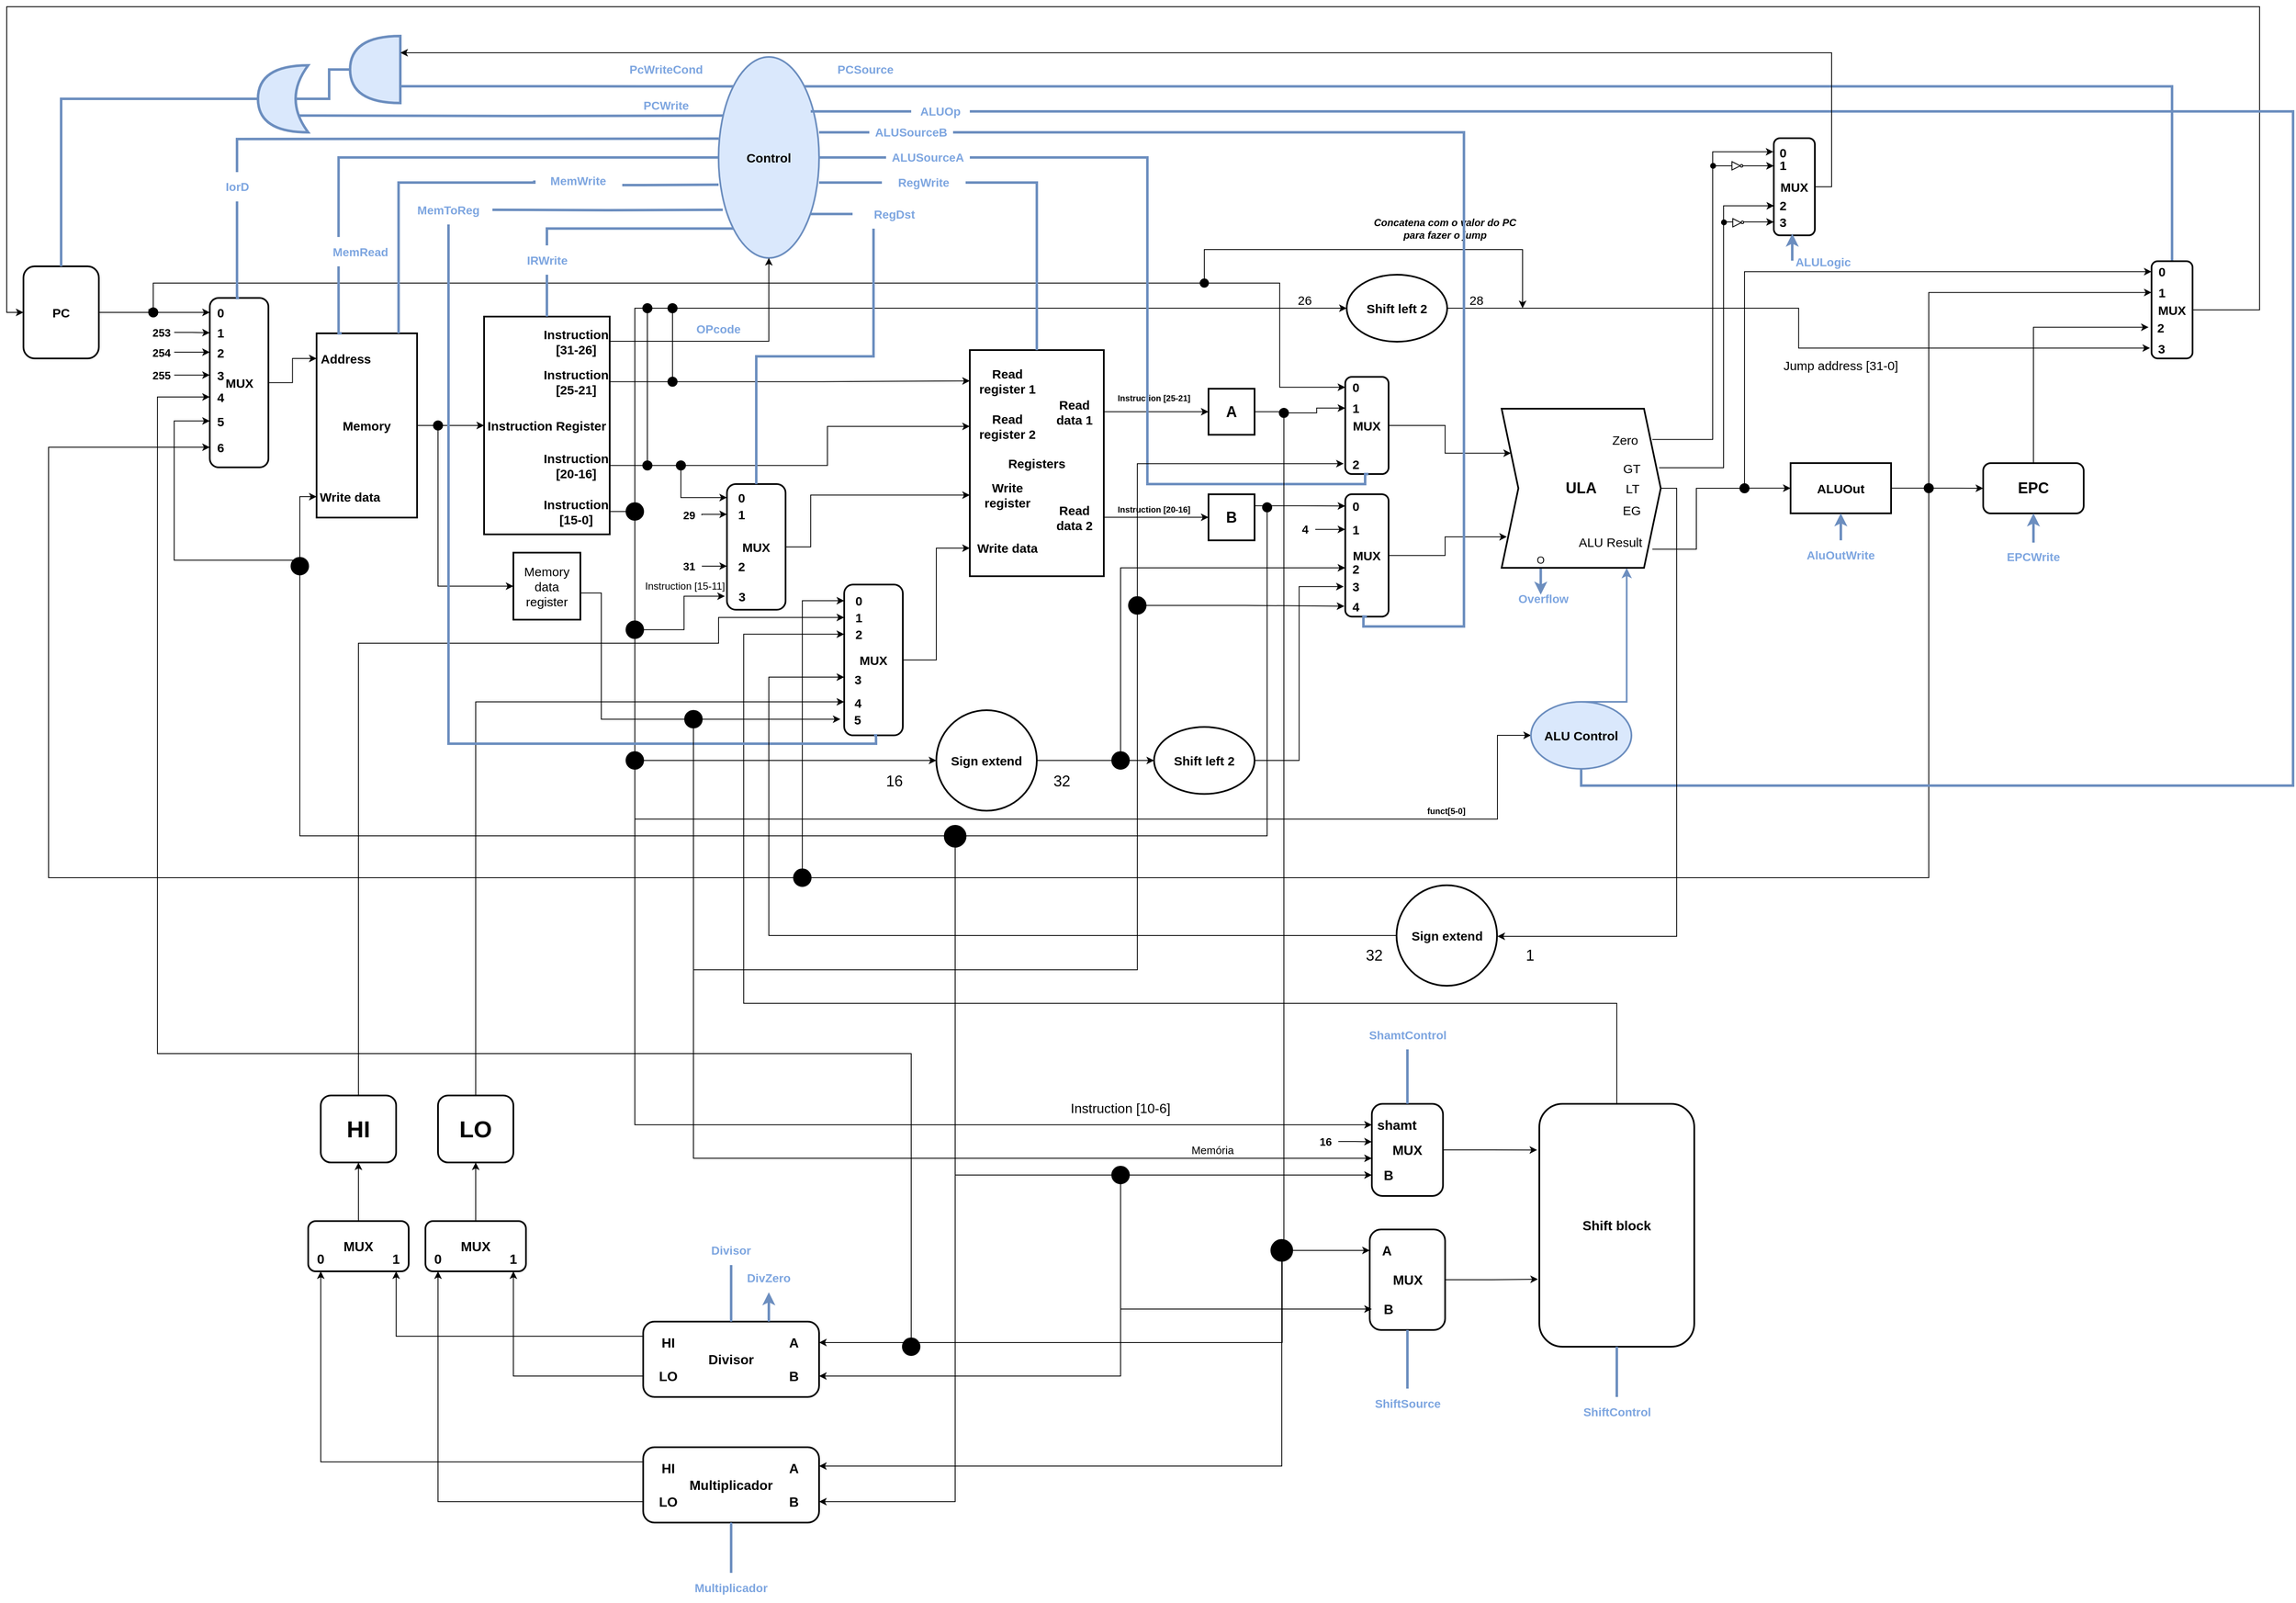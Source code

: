 <mxfile version="17.0.0" type="device"><diagram id="hc7XDy4shcpT3fI163qj" name="Page-1"><mxGraphModel dx="1730" dy="965" grid="1" gridSize="10" guides="1" tooltips="1" connect="1" arrows="1" fold="1" page="1" pageScale="1" pageWidth="3000" pageHeight="2500" math="0" shadow="0"><root><mxCell id="0"/><mxCell id="1" parent="0"/><mxCell id="oRGbbIy8NOZrSV315OHi-28" style="edgeStyle=orthogonalEdgeStyle;rounded=0;orthogonalLoop=1;jettySize=auto;html=1;exitX=0.5;exitY=0;exitDx=0;exitDy=0;strokeWidth=3;fillColor=#dae8fc;strokeColor=#6c8ebf;" parent="1" edge="1"><mxGeometry relative="1" as="geometry"><mxPoint x="1961.714" y="969.76" as="sourcePoint"/><mxPoint x="1961.714" y="1002" as="targetPoint"/></mxGeometry></mxCell><mxCell id="15MO8sk8ix9EDwdv1zw_-5" style="edgeStyle=orthogonalEdgeStyle;rounded=0;orthogonalLoop=1;jettySize=auto;html=1;exitX=1;exitY=0.5;exitDx=0;exitDy=0;fontSize=15;startArrow=none;entryX=0;entryY=0.5;entryDx=0;entryDy=0;" parent="1" source="15MO8sk8ix9EDwdv1zw_-191" target="QR3J74-t5bM1EP6J7q86-30" edge="1"><mxGeometry relative="1" as="geometry"><mxPoint x="340" y="667" as="targetPoint"/></mxGeometry></mxCell><mxCell id="15MO8sk8ix9EDwdv1zw_-1" value="&lt;font size=&quot;1&quot;&gt;&lt;b style=&quot;font-size: 15px&quot;&gt;PC&lt;/b&gt;&lt;/font&gt;" style="rounded=1;whiteSpace=wrap;html=1;strokeWidth=2;" parent="1" vertex="1"><mxGeometry x="150" y="610" width="90" height="110" as="geometry"/></mxCell><mxCell id="15MO8sk8ix9EDwdv1zw_-7" value="" style="group" parent="1" vertex="1" connectable="0"><mxGeometry x="352.5" y="647.76" width="90" height="202.28" as="geometry"/></mxCell><mxCell id="15MO8sk8ix9EDwdv1zw_-10" value="" style="group" parent="15MO8sk8ix9EDwdv1zw_-7" vertex="1" connectable="0"><mxGeometry width="90" height="202.28" as="geometry"/></mxCell><mxCell id="15MO8sk8ix9EDwdv1zw_-4" value="&lt;b&gt;MUX&lt;/b&gt;" style="rounded=1;whiteSpace=wrap;html=1;fontSize=15;strokeWidth=2;" parent="15MO8sk8ix9EDwdv1zw_-10" vertex="1"><mxGeometry x="20" width="70" height="202.28" as="geometry"/></mxCell><mxCell id="QR3J74-t5bM1EP6J7q86-22" value="&lt;b&gt;1&lt;/b&gt;" style="text;html=1;strokeColor=none;fillColor=none;align=center;verticalAlign=middle;whiteSpace=wrap;rounded=0;fontSize=15;" parent="15MO8sk8ix9EDwdv1zw_-10" vertex="1"><mxGeometry x="20" y="29.467" width="25" height="24.27" as="geometry"/></mxCell><mxCell id="QR3J74-t5bM1EP6J7q86-30" value="&lt;b&gt;0&lt;/b&gt;" style="text;html=1;strokeColor=none;fillColor=none;align=center;verticalAlign=middle;whiteSpace=wrap;rounded=0;fontSize=15;" parent="15MO8sk8ix9EDwdv1zw_-10" vertex="1"><mxGeometry x="20" y="4.668" width="25" height="25.144" as="geometry"/></mxCell><mxCell id="QR3J74-t5bM1EP6J7q86-31" value="&lt;b&gt;2&lt;/b&gt;" style="text;html=1;strokeColor=none;fillColor=none;align=center;verticalAlign=middle;whiteSpace=wrap;rounded=0;fontSize=15;" parent="15MO8sk8ix9EDwdv1zw_-10" vertex="1"><mxGeometry x="20" y="43.102" width="25" height="43.346" as="geometry"/></mxCell><mxCell id="QR3J74-t5bM1EP6J7q86-32" value="&lt;b&gt;3&lt;/b&gt;" style="text;html=1;strokeColor=none;fillColor=none;align=center;verticalAlign=middle;whiteSpace=wrap;rounded=0;fontSize=15;" parent="15MO8sk8ix9EDwdv1zw_-10" vertex="1"><mxGeometry x="20" y="70.402" width="25" height="43.346" as="geometry"/></mxCell><mxCell id="QR3J74-t5bM1EP6J7q86-33" value="&lt;b&gt;6&lt;/b&gt;" style="text;html=1;strokeColor=none;fillColor=none;align=center;verticalAlign=middle;whiteSpace=wrap;rounded=0;fontSize=15;" parent="15MO8sk8ix9EDwdv1zw_-10" vertex="1"><mxGeometry x="20" y="160" width="25" height="35.63" as="geometry"/></mxCell><mxCell id="L0zHl1FiorbjegYs5RK4-17" value="&lt;b&gt;4&lt;/b&gt;" style="text;html=1;strokeColor=none;fillColor=none;align=center;verticalAlign=middle;whiteSpace=wrap;rounded=0;fontSize=15;" parent="15MO8sk8ix9EDwdv1zw_-10" vertex="1"><mxGeometry x="20" y="100" width="25" height="36.42" as="geometry"/></mxCell><mxCell id="L0zHl1FiorbjegYs5RK4-18" value="&lt;b&gt;5&lt;/b&gt;" style="text;html=1;strokeColor=none;fillColor=none;align=center;verticalAlign=middle;whiteSpace=wrap;rounded=0;fontSize=15;" parent="15MO8sk8ix9EDwdv1zw_-10" vertex="1"><mxGeometry x="20" y="130" width="25" height="33.72" as="geometry"/></mxCell><mxCell id="15MO8sk8ix9EDwdv1zw_-16" value="" style="group" parent="1" vertex="1" connectable="0"><mxGeometry x="500" y="690" width="120" height="220" as="geometry"/></mxCell><mxCell id="15MO8sk8ix9EDwdv1zw_-11" value="&lt;b&gt;Memory&lt;/b&gt;" style="rounded=0;whiteSpace=wrap;html=1;fontSize=15;strokeWidth=2;" parent="15MO8sk8ix9EDwdv1zw_-16" vertex="1"><mxGeometry width="120" height="220" as="geometry"/></mxCell><mxCell id="15MO8sk8ix9EDwdv1zw_-12" value="&lt;b&gt;Address&lt;/b&gt;" style="text;html=1;strokeColor=none;fillColor=none;align=center;verticalAlign=middle;whiteSpace=wrap;rounded=0;fontSize=15;" parent="15MO8sk8ix9EDwdv1zw_-16" vertex="1"><mxGeometry y="15" width="70" height="30" as="geometry"/></mxCell><mxCell id="15MO8sk8ix9EDwdv1zw_-13" value="&lt;b&gt;Write data&lt;/b&gt;" style="text;html=1;strokeColor=none;fillColor=none;align=center;verticalAlign=middle;whiteSpace=wrap;rounded=0;fontSize=15;" parent="15MO8sk8ix9EDwdv1zw_-16" vertex="1"><mxGeometry y="180" width="80" height="30" as="geometry"/></mxCell><mxCell id="15MO8sk8ix9EDwdv1zw_-17" style="edgeStyle=orthogonalEdgeStyle;rounded=0;orthogonalLoop=1;jettySize=auto;html=1;exitX=1;exitY=0.5;exitDx=0;exitDy=0;entryX=0;entryY=0.5;entryDx=0;entryDy=0;fontSize=15;" parent="1" source="15MO8sk8ix9EDwdv1zw_-4" target="15MO8sk8ix9EDwdv1zw_-12" edge="1"><mxGeometry relative="1" as="geometry"/></mxCell><mxCell id="15MO8sk8ix9EDwdv1zw_-23" value="" style="group" parent="1" vertex="1" connectable="0"><mxGeometry x="700" y="670" width="150" height="260" as="geometry"/></mxCell><mxCell id="15MO8sk8ix9EDwdv1zw_-32" value="" style="group" parent="15MO8sk8ix9EDwdv1zw_-23" vertex="1" connectable="0"><mxGeometry width="150" height="260" as="geometry"/></mxCell><mxCell id="15MO8sk8ix9EDwdv1zw_-24" value="&lt;b&gt;Instruction Register&lt;/b&gt;" style="rounded=0;whiteSpace=wrap;html=1;fontSize=15;strokeWidth=2;" parent="15MO8sk8ix9EDwdv1zw_-32" vertex="1"><mxGeometry width="150" height="260" as="geometry"/></mxCell><mxCell id="15MO8sk8ix9EDwdv1zw_-27" value="&lt;b&gt;Instruction [31-26]&lt;/b&gt;" style="text;html=1;strokeColor=none;fillColor=none;align=center;verticalAlign=middle;whiteSpace=wrap;rounded=0;fontSize=15;" parent="15MO8sk8ix9EDwdv1zw_-32" vertex="1"><mxGeometry x="70" y="11.82" width="80" height="35.45" as="geometry"/></mxCell><mxCell id="15MO8sk8ix9EDwdv1zw_-28" value="&lt;b&gt;Instruction [25-21]&lt;/b&gt;" style="text;html=1;strokeColor=none;fillColor=none;align=center;verticalAlign=middle;whiteSpace=wrap;rounded=0;fontSize=15;" parent="15MO8sk8ix9EDwdv1zw_-32" vertex="1"><mxGeometry x="70" y="60" width="80" height="35.45" as="geometry"/></mxCell><mxCell id="15MO8sk8ix9EDwdv1zw_-29" value="&lt;b&gt;Instruction [20-16]&lt;/b&gt;" style="text;html=1;strokeColor=none;fillColor=none;align=center;verticalAlign=middle;whiteSpace=wrap;rounded=0;fontSize=15;" parent="15MO8sk8ix9EDwdv1zw_-32" vertex="1"><mxGeometry x="70" y="160" width="80" height="35.45" as="geometry"/></mxCell><mxCell id="15MO8sk8ix9EDwdv1zw_-31" value="&lt;b&gt;Instruction [15-0]&lt;/b&gt;" style="text;html=1;strokeColor=none;fillColor=none;align=center;verticalAlign=middle;whiteSpace=wrap;rounded=0;fontSize=15;" parent="15MO8sk8ix9EDwdv1zw_-32" vertex="1"><mxGeometry x="70" y="215" width="80" height="35.45" as="geometry"/></mxCell><mxCell id="15MO8sk8ix9EDwdv1zw_-146" style="edgeStyle=orthogonalEdgeStyle;rounded=0;orthogonalLoop=1;jettySize=auto;html=1;exitX=1;exitY=0.5;exitDx=0;exitDy=0;entryX=0;entryY=0.5;entryDx=0;entryDy=0;fontSize=12;endArrow=classic;endFill=1;" parent="1" source="15MO8sk8ix9EDwdv1zw_-35" target="15MO8sk8ix9EDwdv1zw_-145" edge="1"><mxGeometry relative="1" as="geometry"><Array as="points"><mxPoint x="815" y="1000"/><mxPoint x="840" y="1000"/><mxPoint x="840" y="1151"/></Array></mxGeometry></mxCell><mxCell id="15MO8sk8ix9EDwdv1zw_-35" value="Memory data register" style="whiteSpace=wrap;html=1;aspect=fixed;fontSize=15;strokeWidth=2;" parent="1" vertex="1"><mxGeometry x="735" y="951.87" width="80" height="80" as="geometry"/></mxCell><mxCell id="15MO8sk8ix9EDwdv1zw_-46" value="" style="edgeStyle=orthogonalEdgeStyle;rounded=0;orthogonalLoop=1;jettySize=auto;html=1;exitX=1;exitY=0.5;exitDx=0;exitDy=0;fontSize=15;endArrow=none;" parent="1" source="15MO8sk8ix9EDwdv1zw_-11" target="15MO8sk8ix9EDwdv1zw_-36" edge="1"><mxGeometry relative="1" as="geometry"><mxPoint x="620" y="800" as="sourcePoint"/><mxPoint x="710" y="800" as="targetPoint"/></mxGeometry></mxCell><mxCell id="15MO8sk8ix9EDwdv1zw_-47" value="" style="group" parent="1" vertex="1" connectable="0"><mxGeometry x="640" y="795" width="10" height="10" as="geometry"/></mxCell><mxCell id="15MO8sk8ix9EDwdv1zw_-36" value="" style="ellipse;whiteSpace=wrap;html=1;aspect=fixed;fontSize=15;strokeWidth=2;fillColor=#000000;" parent="15MO8sk8ix9EDwdv1zw_-47" vertex="1"><mxGeometry width="10" height="10" as="geometry"/></mxCell><mxCell id="15MO8sk8ix9EDwdv1zw_-34" style="edgeStyle=orthogonalEdgeStyle;rounded=0;orthogonalLoop=1;jettySize=auto;html=1;exitX=1;exitY=0.5;exitDx=0;exitDy=0;fontSize=15;startArrow=none;" parent="1" source="15MO8sk8ix9EDwdv1zw_-36" target="15MO8sk8ix9EDwdv1zw_-24" edge="1"><mxGeometry relative="1" as="geometry"/></mxCell><mxCell id="15MO8sk8ix9EDwdv1zw_-48" style="edgeStyle=orthogonalEdgeStyle;rounded=0;orthogonalLoop=1;jettySize=auto;html=1;exitX=0.5;exitY=1;exitDx=0;exitDy=0;entryX=0;entryY=0.5;entryDx=0;entryDy=0;fontSize=15;" parent="1" source="15MO8sk8ix9EDwdv1zw_-36" target="15MO8sk8ix9EDwdv1zw_-35" edge="1"><mxGeometry relative="1" as="geometry"/></mxCell><mxCell id="NQAKdN8J-P9fyeXCAvm4-3" style="edgeStyle=orthogonalEdgeStyle;rounded=0;orthogonalLoop=1;jettySize=auto;html=1;exitX=1;exitY=0;exitDx=0;exitDy=0;fontSize=10;entryX=1;entryY=0;entryDx=0;entryDy=0;fillColor=#dae8fc;strokeColor=#6c8ebf;strokeWidth=3;endArrow=none;endFill=0;" parent="1" source="15MO8sk8ix9EDwdv1zw_-49" target="15MO8sk8ix9EDwdv1zw_-211" edge="1"><mxGeometry relative="1" as="geometry"><mxPoint x="2740" y="470" as="targetPoint"/></mxGeometry></mxCell><mxCell id="NQAKdN8J-P9fyeXCAvm4-7" style="edgeStyle=orthogonalEdgeStyle;rounded=0;orthogonalLoop=1;jettySize=auto;html=1;exitX=0;exitY=0.25;exitDx=0;exitDy=0;entryX=0;entryY=0;entryDx=0;entryDy=0;fontSize=10;startArrow=none;startFill=0;endArrow=none;endFill=0;strokeColor=#6c8ebf;strokeWidth=3;exitPerimeter=0;fillColor=#dae8fc;" parent="1" source="NQAKdN8J-P9fyeXCAvm4-5" target="15MO8sk8ix9EDwdv1zw_-49" edge="1"><mxGeometry relative="1" as="geometry"/></mxCell><mxCell id="keH-EIG-usVRicYrW3pS-15" style="edgeStyle=orthogonalEdgeStyle;rounded=0;orthogonalLoop=1;jettySize=auto;html=1;exitX=0;exitY=0.5;exitDx=0;exitDy=0;fontSize=14;fontColor=#7EA6E0;endArrow=none;endFill=0;strokeWidth=3;entryX=0.25;entryY=0;entryDx=0;entryDy=0;fillColor=#dae8fc;strokeColor=#6c8ebf;" parent="1" source="15MO8sk8ix9EDwdv1zw_-49" target="keH-EIG-usVRicYrW3pS-14" edge="1"><mxGeometry relative="1" as="geometry"><mxPoint x="552" y="540" as="targetPoint"/><Array as="points"><mxPoint x="526" y="480"/></Array></mxGeometry></mxCell><mxCell id="keH-EIG-usVRicYrW3pS-23" style="edgeStyle=orthogonalEdgeStyle;rounded=0;orthogonalLoop=1;jettySize=auto;html=1;exitX=0;exitY=1;exitDx=0;exitDy=0;fontSize=14;fontColor=#7EA6E0;endArrow=none;endFill=0;strokeWidth=3;entryX=0.5;entryY=0;entryDx=0;entryDy=0;fillColor=#dae8fc;strokeColor=#6c8ebf;" parent="1" source="15MO8sk8ix9EDwdv1zw_-49" target="keH-EIG-usVRicYrW3pS-24" edge="1"><mxGeometry relative="1" as="geometry"><mxPoint x="780" y="564.684" as="targetPoint"/></mxGeometry></mxCell><mxCell id="15MO8sk8ix9EDwdv1zw_-49" value="&lt;b&gt;Control&lt;/b&gt;" style="ellipse;whiteSpace=wrap;html=1;fontSize=15;strokeWidth=2;fillColor=#dae8fc;strokeColor=#6c8ebf;" parent="1" vertex="1"><mxGeometry x="980" y="360" width="120" height="240" as="geometry"/></mxCell><mxCell id="15MO8sk8ix9EDwdv1zw_-50" style="edgeStyle=orthogonalEdgeStyle;rounded=0;orthogonalLoop=1;jettySize=auto;html=1;exitX=1;exitY=0.5;exitDx=0;exitDy=0;entryX=0.5;entryY=1;entryDx=0;entryDy=0;fontSize=15;" parent="1" source="15MO8sk8ix9EDwdv1zw_-27" target="15MO8sk8ix9EDwdv1zw_-49" edge="1"><mxGeometry relative="1" as="geometry"/></mxCell><mxCell id="15MO8sk8ix9EDwdv1zw_-51" value="" style="group" parent="1" vertex="1" connectable="0"><mxGeometry x="1280" y="710" width="290" height="270" as="geometry"/></mxCell><mxCell id="15MO8sk8ix9EDwdv1zw_-69" value="" style="group" parent="15MO8sk8ix9EDwdv1zw_-51" vertex="1" connectable="0"><mxGeometry width="290" height="270" as="geometry"/></mxCell><mxCell id="15MO8sk8ix9EDwdv1zw_-52" value="&lt;b&gt;Registers&lt;/b&gt;" style="rounded=0;whiteSpace=wrap;html=1;fontSize=15;strokeWidth=2;" parent="15MO8sk8ix9EDwdv1zw_-69" vertex="1"><mxGeometry width="160" height="270" as="geometry"/></mxCell><mxCell id="15MO8sk8ix9EDwdv1zw_-58" value="&lt;b&gt;Read register 1&lt;/b&gt;" style="text;html=1;strokeColor=none;fillColor=none;align=center;verticalAlign=middle;whiteSpace=wrap;rounded=0;fontSize=15;" parent="15MO8sk8ix9EDwdv1zw_-69" vertex="1"><mxGeometry y="18.409" width="90" height="36.818" as="geometry"/></mxCell><mxCell id="15MO8sk8ix9EDwdv1zw_-62" value="&lt;b&gt;Read register 2&lt;/b&gt;" style="text;html=1;strokeColor=none;fillColor=none;align=center;verticalAlign=middle;whiteSpace=wrap;rounded=0;fontSize=15;" parent="15MO8sk8ix9EDwdv1zw_-69" vertex="1"><mxGeometry y="72.689" width="90" height="36.818" as="geometry"/></mxCell><mxCell id="15MO8sk8ix9EDwdv1zw_-63" value="&lt;b&gt;Write register&lt;/b&gt;" style="text;html=1;strokeColor=none;fillColor=none;align=center;verticalAlign=middle;whiteSpace=wrap;rounded=0;fontSize=15;" parent="15MO8sk8ix9EDwdv1zw_-69" vertex="1"><mxGeometry y="154.728" width="90" height="36.818" as="geometry"/></mxCell><mxCell id="15MO8sk8ix9EDwdv1zw_-64" value="&lt;b&gt;Write data&lt;/b&gt;" style="text;html=1;strokeColor=none;fillColor=none;align=center;verticalAlign=middle;whiteSpace=wrap;rounded=0;fontSize=15;" parent="15MO8sk8ix9EDwdv1zw_-69" vertex="1"><mxGeometry y="218.074" width="90" height="36.818" as="geometry"/></mxCell><mxCell id="15MO8sk8ix9EDwdv1zw_-65" value="&lt;b&gt;Read data 1&lt;/b&gt;" style="text;html=1;strokeColor=none;fillColor=none;align=center;verticalAlign=middle;whiteSpace=wrap;rounded=0;fontSize=15;" parent="15MO8sk8ix9EDwdv1zw_-69" vertex="1"><mxGeometry x="90" y="55.225" width="70" height="36.813" as="geometry"/></mxCell><mxCell id="15MO8sk8ix9EDwdv1zw_-66" value="&lt;b&gt;Read data 2&lt;/b&gt;" style="text;html=1;strokeColor=none;fillColor=none;align=center;verticalAlign=middle;whiteSpace=wrap;rounded=0;fontSize=15;" parent="15MO8sk8ix9EDwdv1zw_-69" vertex="1"><mxGeometry x="90" y="181.263" width="70" height="36.813" as="geometry"/></mxCell><mxCell id="NQAKdN8J-P9fyeXCAvm4-1" value="&lt;font style=&quot;font-size: 10px&quot;&gt;&lt;b&gt;Instruction [25-21]&lt;/b&gt;&lt;/font&gt;" style="text;html=1;strokeColor=none;fillColor=none;align=center;verticalAlign=middle;whiteSpace=wrap;rounded=0;fontSize=15;" parent="15MO8sk8ix9EDwdv1zw_-69" vertex="1"><mxGeometry x="150" y="37.24" width="140" height="35.45" as="geometry"/></mxCell><mxCell id="NQAKdN8J-P9fyeXCAvm4-2" value="&lt;font style=&quot;font-size: 10px&quot;&gt;&lt;b&gt;Instruction [20-16]&lt;/b&gt;&lt;/font&gt;" style="text;html=1;strokeColor=none;fillColor=none;align=center;verticalAlign=middle;whiteSpace=wrap;rounded=0;fontSize=15;" parent="15MO8sk8ix9EDwdv1zw_-69" vertex="1"><mxGeometry x="150" y="170" width="140" height="35.45" as="geometry"/></mxCell><mxCell id="15MO8sk8ix9EDwdv1zw_-76" value="" style="group" parent="1" vertex="1" connectable="0"><mxGeometry x="970" y="870" width="90" height="150" as="geometry"/></mxCell><mxCell id="15MO8sk8ix9EDwdv1zw_-77" value="" style="group" parent="15MO8sk8ix9EDwdv1zw_-76" vertex="1" connectable="0"><mxGeometry width="90" height="150" as="geometry"/></mxCell><mxCell id="15MO8sk8ix9EDwdv1zw_-78" value="&lt;b&gt;MUX&lt;/b&gt;" style="rounded=1;whiteSpace=wrap;html=1;fontSize=15;strokeWidth=2;" parent="15MO8sk8ix9EDwdv1zw_-77" vertex="1"><mxGeometry x="20" width="70" height="150" as="geometry"/></mxCell><mxCell id="15MO8sk8ix9EDwdv1zw_-79" value="&lt;b&gt;0&lt;/b&gt;" style="text;html=1;strokeColor=none;fillColor=none;align=center;verticalAlign=middle;whiteSpace=wrap;rounded=0;fontSize=15;" parent="15MO8sk8ix9EDwdv1zw_-77" vertex="1"><mxGeometry x="20" width="35" height="32.143" as="geometry"/></mxCell><mxCell id="15MO8sk8ix9EDwdv1zw_-80" value="&lt;b&gt;3&lt;/b&gt;" style="text;html=1;strokeColor=none;fillColor=none;align=center;verticalAlign=middle;whiteSpace=wrap;rounded=0;fontSize=15;" parent="15MO8sk8ix9EDwdv1zw_-77" vertex="1"><mxGeometry x="17.5" y="117.857" width="40" height="32.143" as="geometry"/></mxCell><mxCell id="QR3J74-t5bM1EP6J7q86-4" value="&lt;b&gt;1&lt;/b&gt;" style="text;html=1;strokeColor=none;fillColor=none;align=center;verticalAlign=middle;whiteSpace=wrap;rounded=0;fontSize=15;" parent="15MO8sk8ix9EDwdv1zw_-77" vertex="1"><mxGeometry x="20" y="20.0" width="35" height="32.143" as="geometry"/></mxCell><mxCell id="15MO8sk8ix9EDwdv1zw_-82" value="" style="edgeStyle=orthogonalEdgeStyle;rounded=0;orthogonalLoop=1;jettySize=auto;html=1;exitX=1;exitY=0.5;exitDx=0;exitDy=0;entryX=0;entryY=0.5;entryDx=0;entryDy=0;fontSize=15;endArrow=none;" parent="1" source="15MO8sk8ix9EDwdv1zw_-29" target="15MO8sk8ix9EDwdv1zw_-81" edge="1"><mxGeometry relative="1" as="geometry"><mxPoint x="860" y="847.725" as="sourcePoint"/><mxPoint x="1160" y="801.099" as="targetPoint"/></mxGeometry></mxCell><mxCell id="15MO8sk8ix9EDwdv1zw_-83" value="" style="group" parent="1" vertex="1" connectable="0"><mxGeometry x="890" y="842.72" width="10" height="10" as="geometry"/></mxCell><mxCell id="15MO8sk8ix9EDwdv1zw_-81" value="" style="ellipse;whiteSpace=wrap;html=1;aspect=fixed;fontSize=15;strokeWidth=2;fillColor=#000000;" parent="15MO8sk8ix9EDwdv1zw_-83" vertex="1"><mxGeometry width="10" height="10" as="geometry"/></mxCell><mxCell id="15MO8sk8ix9EDwdv1zw_-75" style="edgeStyle=orthogonalEdgeStyle;rounded=0;orthogonalLoop=1;jettySize=auto;html=1;exitX=1;exitY=0.5;exitDx=0;exitDy=0;entryX=0;entryY=0.5;entryDx=0;entryDy=0;fontSize=15;startArrow=none;" parent="1" source="15MO8sk8ix9EDwdv1zw_-84" target="15MO8sk8ix9EDwdv1zw_-62" edge="1"><mxGeometry relative="1" as="geometry"/></mxCell><mxCell id="15MO8sk8ix9EDwdv1zw_-88" style="edgeStyle=orthogonalEdgeStyle;rounded=0;orthogonalLoop=1;jettySize=auto;html=1;exitX=0.5;exitY=1;exitDx=0;exitDy=0;entryX=0;entryY=0.5;entryDx=0;entryDy=0;fontSize=15;" parent="1" source="15MO8sk8ix9EDwdv1zw_-84" target="15MO8sk8ix9EDwdv1zw_-79" edge="1"><mxGeometry relative="1" as="geometry"/></mxCell><mxCell id="15MO8sk8ix9EDwdv1zw_-220" style="edgeStyle=orthogonalEdgeStyle;rounded=0;orthogonalLoop=1;jettySize=auto;html=1;exitX=1;exitY=0.5;exitDx=0;exitDy=0;entryX=0;entryY=0.5;entryDx=0;entryDy=0;fontSize=15;endArrow=classic;endFill=1;" parent="1" source="15MO8sk8ix9EDwdv1zw_-89" target="15MO8sk8ix9EDwdv1zw_-212" edge="1"><mxGeometry relative="1" as="geometry"/></mxCell><mxCell id="15MO8sk8ix9EDwdv1zw_-89" value="&lt;b&gt;Shift left 2&lt;/b&gt;" style="ellipse;whiteSpace=wrap;html=1;fontSize=15;strokeColor=#000000;strokeWidth=2;fillColor=none;" parent="1" vertex="1"><mxGeometry x="1730" y="620" width="120" height="80" as="geometry"/></mxCell><mxCell id="15MO8sk8ix9EDwdv1zw_-112" style="edgeStyle=orthogonalEdgeStyle;rounded=0;orthogonalLoop=1;jettySize=auto;html=1;exitX=1;exitY=0.5;exitDx=0;exitDy=0;entryX=0;entryY=0.5;entryDx=0;entryDy=0;fontSize=15;endArrow=none;endFill=0;" parent="1" source="15MO8sk8ix9EDwdv1zw_-99" target="15MO8sk8ix9EDwdv1zw_-109" edge="1"><mxGeometry relative="1" as="geometry"/></mxCell><mxCell id="15MO8sk8ix9EDwdv1zw_-99" value="" style="ellipse;whiteSpace=wrap;html=1;aspect=fixed;fontSize=15;strokeWidth=2;fillColor=#000000;" parent="1" vertex="1"><mxGeometry x="890" y="655" width="10" height="10" as="geometry"/></mxCell><mxCell id="15MO8sk8ix9EDwdv1zw_-102" value="" style="edgeStyle=orthogonalEdgeStyle;rounded=0;orthogonalLoop=1;jettySize=auto;html=1;fontSize=15;endArrow=none;startArrow=none;" parent="1" source="15MO8sk8ix9EDwdv1zw_-115" target="15MO8sk8ix9EDwdv1zw_-99" edge="1"><mxGeometry relative="1" as="geometry"><mxPoint x="1540" y="660" as="targetPoint"/><mxPoint x="870" y="1220" as="sourcePoint"/><Array as="points"><mxPoint x="880" y="660"/></Array></mxGeometry></mxCell><mxCell id="15MO8sk8ix9EDwdv1zw_-104" value="" style="edgeStyle=orthogonalEdgeStyle;rounded=0;orthogonalLoop=1;jettySize=auto;html=1;exitX=1;exitY=0.5;exitDx=0;exitDy=0;fontSize=15;endArrow=none;" parent="1" source="15MO8sk8ix9EDwdv1zw_-28" target="15MO8sk8ix9EDwdv1zw_-103" edge="1"><mxGeometry relative="1" as="geometry"><mxPoint x="860" y="747.725" as="sourcePoint"/><mxPoint x="1160" y="746.8" as="targetPoint"/></mxGeometry></mxCell><mxCell id="15MO8sk8ix9EDwdv1zw_-108" value="" style="group" parent="1" vertex="1" connectable="0"><mxGeometry x="920" y="742.72" width="10" height="10" as="geometry"/></mxCell><mxCell id="15MO8sk8ix9EDwdv1zw_-103" value="" style="ellipse;whiteSpace=wrap;html=1;aspect=fixed;fontSize=15;strokeWidth=2;fillColor=#000000;" parent="15MO8sk8ix9EDwdv1zw_-108" vertex="1"><mxGeometry width="10" height="10" as="geometry"/></mxCell><mxCell id="15MO8sk8ix9EDwdv1zw_-74" style="edgeStyle=orthogonalEdgeStyle;rounded=0;orthogonalLoop=1;jettySize=auto;html=1;exitX=1;exitY=0.5;exitDx=0;exitDy=0;fontSize=15;startArrow=none;" parent="1" source="15MO8sk8ix9EDwdv1zw_-103" target="15MO8sk8ix9EDwdv1zw_-58" edge="1"><mxGeometry relative="1" as="geometry"/></mxCell><mxCell id="15MO8sk8ix9EDwdv1zw_-148" style="edgeStyle=orthogonalEdgeStyle;rounded=0;orthogonalLoop=1;jettySize=auto;html=1;exitX=1;exitY=0.5;exitDx=0;exitDy=0;entryX=0;entryY=0.5;entryDx=0;entryDy=0;fontSize=12;endArrow=classic;endFill=1;" parent="1" source="15MO8sk8ix9EDwdv1zw_-109" target="15MO8sk8ix9EDwdv1zw_-89" edge="1"><mxGeometry relative="1" as="geometry"/></mxCell><mxCell id="15MO8sk8ix9EDwdv1zw_-109" value="" style="ellipse;whiteSpace=wrap;html=1;aspect=fixed;fontSize=15;strokeWidth=2;fillColor=#000000;" parent="1" vertex="1"><mxGeometry x="920" y="655" width="10" height="10" as="geometry"/></mxCell><mxCell id="15MO8sk8ix9EDwdv1zw_-110" style="edgeStyle=orthogonalEdgeStyle;rounded=0;orthogonalLoop=1;jettySize=auto;html=1;exitX=0.5;exitY=0;exitDx=0;exitDy=0;entryX=0.5;entryY=1;entryDx=0;entryDy=0;fontSize=15;endArrow=none;endFill=0;" parent="1" source="15MO8sk8ix9EDwdv1zw_-81" target="15MO8sk8ix9EDwdv1zw_-99" edge="1"><mxGeometry relative="1" as="geometry"/></mxCell><mxCell id="15MO8sk8ix9EDwdv1zw_-111" style="edgeStyle=orthogonalEdgeStyle;rounded=0;orthogonalLoop=1;jettySize=auto;html=1;exitX=0.5;exitY=0;exitDx=0;exitDy=0;entryX=0.5;entryY=1;entryDx=0;entryDy=0;fontSize=15;endArrow=none;endFill=0;" parent="1" source="15MO8sk8ix9EDwdv1zw_-103" target="15MO8sk8ix9EDwdv1zw_-109" edge="1"><mxGeometry relative="1" as="geometry"/></mxCell><mxCell id="15MO8sk8ix9EDwdv1zw_-115" value="" style="ellipse;whiteSpace=wrap;html=1;aspect=fixed;fontSize=15;strokeWidth=2;fillColor=#000000;" parent="1" vertex="1"><mxGeometry x="870" y="892.72" width="20" height="20" as="geometry"/></mxCell><mxCell id="15MO8sk8ix9EDwdv1zw_-118" value="" style="edgeStyle=orthogonalEdgeStyle;rounded=0;orthogonalLoop=1;jettySize=auto;html=1;fontSize=15;endArrow=none;startArrow=none;" parent="1" source="15MO8sk8ix9EDwdv1zw_-121" target="15MO8sk8ix9EDwdv1zw_-115" edge="1"><mxGeometry relative="1" as="geometry"><mxPoint x="890" y="660" as="targetPoint"/><mxPoint x="870" y="1220" as="sourcePoint"/><Array as="points"/></mxGeometry></mxCell><mxCell id="15MO8sk8ix9EDwdv1zw_-119" style="edgeStyle=orthogonalEdgeStyle;rounded=0;orthogonalLoop=1;jettySize=auto;html=1;exitX=1;exitY=0.5;exitDx=0;exitDy=0;entryX=0;entryY=0.5;entryDx=0;entryDy=0;fontSize=15;endArrow=none;endFill=0;" parent="1" source="15MO8sk8ix9EDwdv1zw_-31" target="15MO8sk8ix9EDwdv1zw_-115" edge="1"><mxGeometry relative="1" as="geometry"/></mxCell><mxCell id="15MO8sk8ix9EDwdv1zw_-126" style="edgeStyle=orthogonalEdgeStyle;rounded=0;orthogonalLoop=1;jettySize=auto;html=1;exitX=1;exitY=0.5;exitDx=0;exitDy=0;entryX=0;entryY=0.5;entryDx=0;entryDy=0;fontSize=15;endArrow=classic;endFill=1;" parent="1" source="15MO8sk8ix9EDwdv1zw_-121" target="15MO8sk8ix9EDwdv1zw_-80" edge="1"><mxGeometry relative="1" as="geometry"/></mxCell><mxCell id="15MO8sk8ix9EDwdv1zw_-121" value="" style="ellipse;whiteSpace=wrap;html=1;aspect=fixed;fontSize=15;strokeWidth=2;fillColor=#000000;" parent="1" vertex="1"><mxGeometry x="870" y="1033.93" width="20" height="20" as="geometry"/></mxCell><mxCell id="15MO8sk8ix9EDwdv1zw_-125" value="" style="edgeStyle=orthogonalEdgeStyle;rounded=0;orthogonalLoop=1;jettySize=auto;html=1;fontSize=15;endArrow=none;startArrow=none;" parent="1" source="15MO8sk8ix9EDwdv1zw_-130" target="15MO8sk8ix9EDwdv1zw_-121" edge="1"><mxGeometry relative="1" as="geometry"><mxPoint x="880" y="912.72" as="targetPoint"/><mxPoint x="870" y="1220" as="sourcePoint"/><Array as="points"/></mxGeometry></mxCell><mxCell id="15MO8sk8ix9EDwdv1zw_-127" value="&lt;font style=&quot;font-size: 12px&quot;&gt;Instruction [15-11]&lt;/font&gt;" style="text;html=1;strokeColor=none;fillColor=none;align=center;verticalAlign=middle;whiteSpace=wrap;rounded=0;fontSize=15;" parent="1" vertex="1"><mxGeometry x="870" y="974.91" width="140" height="30" as="geometry"/></mxCell><mxCell id="15MO8sk8ix9EDwdv1zw_-128" style="edgeStyle=orthogonalEdgeStyle;rounded=0;orthogonalLoop=1;jettySize=auto;html=1;exitX=1;exitY=0.5;exitDx=0;exitDy=0;entryX=0;entryY=0.5;entryDx=0;entryDy=0;fontSize=12;endArrow=classic;endFill=1;" parent="1" source="15MO8sk8ix9EDwdv1zw_-78" target="15MO8sk8ix9EDwdv1zw_-63" edge="1"><mxGeometry relative="1" as="geometry"><Array as="points"><mxPoint x="1090" y="945"/><mxPoint x="1090" y="883"/></Array></mxGeometry></mxCell><mxCell id="15MO8sk8ix9EDwdv1zw_-134" style="edgeStyle=orthogonalEdgeStyle;rounded=0;orthogonalLoop=1;jettySize=auto;html=1;exitX=1;exitY=0.5;exitDx=0;exitDy=0;entryX=0;entryY=0.5;entryDx=0;entryDy=0;fontSize=12;endArrow=classic;endFill=1;" parent="1" source="15MO8sk8ix9EDwdv1zw_-129" target="15MO8sk8ix9EDwdv1zw_-133" edge="1"><mxGeometry relative="1" as="geometry"/></mxCell><mxCell id="15MO8sk8ix9EDwdv1zw_-129" value="&lt;b&gt;Sign extend&lt;/b&gt;" style="ellipse;whiteSpace=wrap;html=1;fontSize=15;strokeColor=#000000;strokeWidth=2;fillColor=none;" parent="1" vertex="1"><mxGeometry x="1240" y="1140" width="120" height="120" as="geometry"/></mxCell><mxCell id="15MO8sk8ix9EDwdv1zw_-132" style="edgeStyle=orthogonalEdgeStyle;rounded=0;orthogonalLoop=1;jettySize=auto;html=1;exitX=1;exitY=0.5;exitDx=0;exitDy=0;entryX=0;entryY=0.5;entryDx=0;entryDy=0;fontSize=12;endArrow=classic;endFill=1;" parent="1" source="15MO8sk8ix9EDwdv1zw_-130" target="15MO8sk8ix9EDwdv1zw_-129" edge="1"><mxGeometry relative="1" as="geometry"/></mxCell><mxCell id="-oYlVssPzK9s7Mnbj9AH-84" style="edgeStyle=orthogonalEdgeStyle;rounded=0;orthogonalLoop=1;jettySize=auto;html=1;exitX=0.5;exitY=1;exitDx=0;exitDy=0;entryX=0;entryY=0.5;entryDx=0;entryDy=0;fontSize=16;" parent="1" source="15MO8sk8ix9EDwdv1zw_-130" target="-oYlVssPzK9s7Mnbj9AH-70" edge="1"><mxGeometry relative="1" as="geometry"/></mxCell><mxCell id="15MO8sk8ix9EDwdv1zw_-130" value="" style="ellipse;whiteSpace=wrap;html=1;aspect=fixed;fontSize=15;strokeWidth=2;fillColor=#000000;" parent="1" vertex="1"><mxGeometry x="870" y="1190" width="20" height="20" as="geometry"/></mxCell><mxCell id="15MO8sk8ix9EDwdv1zw_-131" value="" style="edgeStyle=orthogonalEdgeStyle;rounded=0;orthogonalLoop=1;jettySize=auto;html=1;fontSize=15;endArrow=classic;endFill=1;entryX=0;entryY=0.5;entryDx=0;entryDy=0;" parent="1" source="15MO8sk8ix9EDwdv1zw_-130" target="15MO8sk8ix9EDwdv1zw_-149" edge="1"><mxGeometry relative="1" as="geometry"><mxPoint x="1540" y="1360" as="targetPoint"/><mxPoint x="880" y="1053.93" as="sourcePoint"/><Array as="points"><mxPoint x="880" y="1270"/><mxPoint x="1910" y="1270"/><mxPoint x="1910" y="1170"/></Array></mxGeometry></mxCell><mxCell id="15MO8sk8ix9EDwdv1zw_-174" style="edgeStyle=orthogonalEdgeStyle;rounded=0;orthogonalLoop=1;jettySize=auto;html=1;exitX=1;exitY=0.5;exitDx=0;exitDy=0;entryX=0;entryY=0.5;entryDx=0;entryDy=0;fontSize=18;endArrow=classic;endFill=1;" parent="1" source="15MO8sk8ix9EDwdv1zw_-133" target="15MO8sk8ix9EDwdv1zw_-158" edge="1"><mxGeometry relative="1" as="geometry"/></mxCell><mxCell id="15MO8sk8ix9EDwdv1zw_-133" value="&lt;b&gt;Shift left 2&lt;/b&gt;" style="ellipse;whiteSpace=wrap;html=1;fontSize=15;strokeColor=#000000;strokeWidth=2;fillColor=none;" parent="1" vertex="1"><mxGeometry x="1500" y="1160" width="120" height="80" as="geometry"/></mxCell><mxCell id="15MO8sk8ix9EDwdv1zw_-141" value="" style="group" parent="1" vertex="1" connectable="0"><mxGeometry x="1110" y="990" width="90" height="180" as="geometry"/></mxCell><mxCell id="15MO8sk8ix9EDwdv1zw_-142" value="" style="group" parent="15MO8sk8ix9EDwdv1zw_-141" vertex="1" connectable="0"><mxGeometry width="90" height="180" as="geometry"/></mxCell><mxCell id="15MO8sk8ix9EDwdv1zw_-143" value="&lt;b&gt;MUX&lt;/b&gt;" style="rounded=1;whiteSpace=wrap;html=1;fontSize=15;strokeWidth=2;" parent="15MO8sk8ix9EDwdv1zw_-142" vertex="1"><mxGeometry x="20" width="70" height="180" as="geometry"/></mxCell><mxCell id="15MO8sk8ix9EDwdv1zw_-144" value="&lt;b&gt;0&lt;/b&gt;" style="text;html=1;strokeColor=none;fillColor=none;align=center;verticalAlign=middle;whiteSpace=wrap;rounded=0;fontSize=15;" parent="15MO8sk8ix9EDwdv1zw_-142" vertex="1"><mxGeometry x="20" width="35" height="38.571" as="geometry"/></mxCell><mxCell id="15MO8sk8ix9EDwdv1zw_-145" value="&lt;b&gt;5&lt;/b&gt;" style="text;html=1;strokeColor=none;fillColor=none;align=center;verticalAlign=middle;whiteSpace=wrap;rounded=0;fontSize=15;" parent="15MO8sk8ix9EDwdv1zw_-142" vertex="1"><mxGeometry x="15.5" y="141.429" width="40" height="38.571" as="geometry"/></mxCell><mxCell id="znXdPj7PAdKvWrLpCq69-17" value="&lt;b&gt;1&lt;/b&gt;" style="text;html=1;strokeColor=none;fillColor=none;align=center;verticalAlign=middle;whiteSpace=wrap;rounded=0;fontSize=15;" parent="15MO8sk8ix9EDwdv1zw_-142" vertex="1"><mxGeometry x="20" y="20" width="35" height="38.571" as="geometry"/></mxCell><mxCell id="znXdPj7PAdKvWrLpCq69-20" value="&lt;b&gt;4&lt;/b&gt;" style="text;html=1;strokeColor=none;fillColor=none;align=center;verticalAlign=middle;whiteSpace=wrap;rounded=0;fontSize=15;" parent="15MO8sk8ix9EDwdv1zw_-142" vertex="1"><mxGeometry x="18.5" y="121.862" width="35" height="38.571" as="geometry"/></mxCell><mxCell id="NQAKdN8J-P9fyeXCAvm4-11" value="&lt;b&gt;2&lt;/b&gt;" style="text;html=1;strokeColor=none;fillColor=none;align=center;verticalAlign=middle;whiteSpace=wrap;rounded=0;fontSize=15;" parent="15MO8sk8ix9EDwdv1zw_-142" vertex="1"><mxGeometry x="20" y="40" width="35" height="38.571" as="geometry"/></mxCell><mxCell id="15MO8sk8ix9EDwdv1zw_-147" style="edgeStyle=orthogonalEdgeStyle;rounded=0;orthogonalLoop=1;jettySize=auto;html=1;exitX=1;exitY=0.5;exitDx=0;exitDy=0;entryX=0;entryY=0.5;entryDx=0;entryDy=0;fontSize=12;endArrow=classic;endFill=1;" parent="1" source="15MO8sk8ix9EDwdv1zw_-143" target="15MO8sk8ix9EDwdv1zw_-64" edge="1"><mxGeometry relative="1" as="geometry"/></mxCell><mxCell id="znXdPj7PAdKvWrLpCq69-10" style="edgeStyle=orthogonalEdgeStyle;rounded=0;orthogonalLoop=1;jettySize=auto;html=1;exitX=0.5;exitY=0;exitDx=0;exitDy=0;entryX=0.786;entryY=1.001;entryDx=0;entryDy=0;entryPerimeter=0;fillColor=#dae8fc;strokeColor=#6c8ebf;strokeWidth=2;" parent="1" source="15MO8sk8ix9EDwdv1zw_-149" target="15MO8sk8ix9EDwdv1zw_-195" edge="1"><mxGeometry relative="1" as="geometry"><Array as="points"><mxPoint x="2064" y="1130"/></Array></mxGeometry></mxCell><mxCell id="15MO8sk8ix9EDwdv1zw_-149" value="&lt;b&gt;ALU Control&lt;/b&gt;" style="ellipse;whiteSpace=wrap;html=1;fontSize=15;strokeColor=#6c8ebf;strokeWidth=2;fillColor=#dae8fc;" parent="1" vertex="1"><mxGeometry x="1950" y="1130" width="120" height="80" as="geometry"/></mxCell><mxCell id="15MO8sk8ix9EDwdv1zw_-169" style="edgeStyle=orthogonalEdgeStyle;rounded=0;orthogonalLoop=1;jettySize=auto;html=1;exitX=1;exitY=0.5;exitDx=0;exitDy=0;entryX=0;entryY=0.5;entryDx=0;entryDy=0;fontSize=18;endArrow=classic;endFill=1;startArrow=none;" parent="1" source="-oYlVssPzK9s7Mnbj9AH-3" target="L0zHl1FiorbjegYs5RK4-32" edge="1"><mxGeometry relative="1" as="geometry"/></mxCell><mxCell id="15MO8sk8ix9EDwdv1zw_-150" value="&lt;font style=&quot;font-size: 18px&quot;&gt;&lt;b&gt;A&lt;/b&gt;&lt;/font&gt;" style="whiteSpace=wrap;html=1;aspect=fixed;fontSize=12;strokeColor=#000000;strokeWidth=2;fillColor=none;" parent="1" vertex="1"><mxGeometry x="1565" y="756.13" width="55" height="55" as="geometry"/></mxCell><mxCell id="15MO8sk8ix9EDwdv1zw_-151" value="&lt;font style=&quot;font-size: 18px&quot;&gt;&lt;b&gt;B&lt;/b&gt;&lt;/font&gt;" style="whiteSpace=wrap;html=1;aspect=fixed;fontSize=12;strokeColor=#000000;strokeWidth=2;fillColor=none;" parent="1" vertex="1"><mxGeometry x="1565" y="882.17" width="55" height="55" as="geometry"/></mxCell><mxCell id="15MO8sk8ix9EDwdv1zw_-152" style="edgeStyle=orthogonalEdgeStyle;rounded=0;orthogonalLoop=1;jettySize=auto;html=1;exitX=1;exitY=0.5;exitDx=0;exitDy=0;entryX=0;entryY=0.5;entryDx=0;entryDy=0;fontSize=18;endArrow=classic;endFill=1;" parent="1" source="15MO8sk8ix9EDwdv1zw_-65" target="15MO8sk8ix9EDwdv1zw_-150" edge="1"><mxGeometry relative="1" as="geometry"/></mxCell><mxCell id="15MO8sk8ix9EDwdv1zw_-153" style="edgeStyle=orthogonalEdgeStyle;rounded=0;orthogonalLoop=1;jettySize=auto;html=1;exitX=1;exitY=0.5;exitDx=0;exitDy=0;entryX=0;entryY=0.5;entryDx=0;entryDy=0;fontSize=18;endArrow=classic;endFill=1;" parent="1" source="15MO8sk8ix9EDwdv1zw_-66" target="15MO8sk8ix9EDwdv1zw_-151" edge="1"><mxGeometry relative="1" as="geometry"/></mxCell><mxCell id="15MO8sk8ix9EDwdv1zw_-154" value="" style="group" parent="1" vertex="1" connectable="0"><mxGeometry x="1685" y="882.17" width="95" height="146.07" as="geometry"/></mxCell><mxCell id="15MO8sk8ix9EDwdv1zw_-155" value="" style="group" parent="15MO8sk8ix9EDwdv1zw_-154" vertex="1" connectable="0"><mxGeometry x="28.5" width="66.5" height="146.07" as="geometry"/></mxCell><mxCell id="15MO8sk8ix9EDwdv1zw_-156" value="&lt;b&gt;MUX&lt;/b&gt;" style="rounded=1;whiteSpace=wrap;html=1;fontSize=15;strokeWidth=2;" parent="15MO8sk8ix9EDwdv1zw_-155" vertex="1"><mxGeometry x="14.778" width="51.722" height="146.07" as="geometry"/></mxCell><mxCell id="15MO8sk8ix9EDwdv1zw_-157" value="&lt;b&gt;0&lt;/b&gt;" style="text;html=1;strokeColor=none;fillColor=none;align=center;verticalAlign=middle;whiteSpace=wrap;rounded=0;fontSize=15;" parent="15MO8sk8ix9EDwdv1zw_-155" vertex="1"><mxGeometry x="14.778" width="25.861" height="27.947" as="geometry"/></mxCell><mxCell id="15MO8sk8ix9EDwdv1zw_-158" value="&lt;b&gt;3&lt;/b&gt;" style="text;html=1;strokeColor=none;fillColor=none;align=center;verticalAlign=middle;whiteSpace=wrap;rounded=0;fontSize=15;" parent="15MO8sk8ix9EDwdv1zw_-155" vertex="1"><mxGeometry x="12.93" y="90" width="29.56" height="40.42" as="geometry"/></mxCell><mxCell id="15MO8sk8ix9EDwdv1zw_-180" value="&lt;b&gt;1&lt;/b&gt;" style="text;html=1;strokeColor=none;fillColor=none;align=center;verticalAlign=middle;whiteSpace=wrap;rounded=0;fontSize=15;" parent="15MO8sk8ix9EDwdv1zw_-155" vertex="1"><mxGeometry x="14.778" y="27.944" width="25.861" height="27.947" as="geometry"/></mxCell><mxCell id="15MO8sk8ix9EDwdv1zw_-186" value="&lt;b&gt;2&lt;/b&gt;" style="text;html=1;strokeColor=none;fillColor=none;align=center;verticalAlign=middle;whiteSpace=wrap;rounded=0;fontSize=15;" parent="15MO8sk8ix9EDwdv1zw_-155" vertex="1"><mxGeometry x="14.778" y="74.529" width="25.861" height="27.947" as="geometry"/></mxCell><mxCell id="L0zHl1FiorbjegYs5RK4-29" value="&lt;b&gt;4&lt;/b&gt;" style="text;html=1;strokeColor=none;fillColor=none;align=center;verticalAlign=middle;whiteSpace=wrap;rounded=0;fontSize=15;" parent="15MO8sk8ix9EDwdv1zw_-155" vertex="1"><mxGeometry x="13.71" y="121.198" width="28" height="24.872" as="geometry"/></mxCell><mxCell id="L0zHl1FiorbjegYs5RK4-31" style="edgeStyle=orthogonalEdgeStyle;rounded=0;orthogonalLoop=1;jettySize=auto;html=1;exitX=1;exitY=0.5;exitDx=0;exitDy=0;entryX=0;entryY=0.5;entryDx=0;entryDy=0;fontSize=14;strokeWidth=1;" parent="15MO8sk8ix9EDwdv1zw_-154" source="O4yZFZUyZEfNbllSz_fx-3" target="15MO8sk8ix9EDwdv1zw_-180" edge="1"><mxGeometry relative="1" as="geometry"/></mxCell><mxCell id="O4yZFZUyZEfNbllSz_fx-3" value="&lt;b&gt;&lt;font color=&quot;#000000&quot; style=&quot;font-size: 14px&quot;&gt;4&lt;/font&gt;&lt;/b&gt;" style="text;html=1;strokeColor=none;fillColor=none;align=center;verticalAlign=middle;whiteSpace=wrap;rounded=0;fontColor=#FF3333;" parent="15MO8sk8ix9EDwdv1zw_-154" vertex="1"><mxGeometry x="-17.5" y="26.92" width="25" height="30" as="geometry"/></mxCell><mxCell id="15MO8sk8ix9EDwdv1zw_-161" value="" style="group" parent="1" vertex="1" connectable="0"><mxGeometry x="1570" y="892.72" width="10" height="10" as="geometry"/></mxCell><mxCell id="15MO8sk8ix9EDwdv1zw_-159" style="edgeStyle=orthogonalEdgeStyle;rounded=0;orthogonalLoop=1;jettySize=auto;html=1;exitX=1;exitY=0.25;exitDx=0;exitDy=0;fontSize=18;endArrow=classic;endFill=1;" parent="15MO8sk8ix9EDwdv1zw_-161" source="15MO8sk8ix9EDwdv1zw_-151" target="15MO8sk8ix9EDwdv1zw_-157" edge="1"><mxGeometry relative="1" as="geometry"/></mxCell><mxCell id="15MO8sk8ix9EDwdv1zw_-162" style="edgeStyle=orthogonalEdgeStyle;rounded=0;orthogonalLoop=1;jettySize=auto;html=1;fontSize=18;endArrow=classic;endFill=1;entryX=0;entryY=0.5;entryDx=0;entryDy=0;exitX=0.5;exitY=1;exitDx=0;exitDy=0;startArrow=none;" parent="1" source="L0zHl1FiorbjegYs5RK4-26" target="15MO8sk8ix9EDwdv1zw_-13" edge="1"><mxGeometry relative="1" as="geometry"><mxPoint x="830" y="1250" as="targetPoint"/><mxPoint x="1640" y="990" as="sourcePoint"/><Array as="points"><mxPoint x="480" y="885"/></Array></mxGeometry></mxCell><mxCell id="15MO8sk8ix9EDwdv1zw_-163" value="" style="ellipse;whiteSpace=wrap;html=1;aspect=fixed;fontSize=15;strokeWidth=2;fillColor=#000000;" parent="1" vertex="1"><mxGeometry x="1630" y="892.72" width="10" height="10" as="geometry"/></mxCell><mxCell id="15MO8sk8ix9EDwdv1zw_-164" value="" style="group" parent="1" vertex="1" connectable="0"><mxGeometry x="1685" y="741.96" width="95" height="116.07" as="geometry"/></mxCell><mxCell id="15MO8sk8ix9EDwdv1zw_-165" value="" style="group" parent="15MO8sk8ix9EDwdv1zw_-164" vertex="1" connectable="0"><mxGeometry x="28.5" width="66.5" height="116.07" as="geometry"/></mxCell><mxCell id="15MO8sk8ix9EDwdv1zw_-166" value="&lt;b&gt;MUX&lt;/b&gt;" style="rounded=1;whiteSpace=wrap;html=1;fontSize=15;strokeWidth=2;" parent="15MO8sk8ix9EDwdv1zw_-165" vertex="1"><mxGeometry x="14.778" width="51.722" height="116.07" as="geometry"/></mxCell><mxCell id="15MO8sk8ix9EDwdv1zw_-167" value="&lt;b&gt;0&lt;/b&gt;" style="text;html=1;strokeColor=none;fillColor=none;align=center;verticalAlign=middle;whiteSpace=wrap;rounded=0;fontSize=15;" parent="15MO8sk8ix9EDwdv1zw_-165" vertex="1"><mxGeometry x="14.778" width="25.861" height="24.872" as="geometry"/></mxCell><mxCell id="15MO8sk8ix9EDwdv1zw_-168" value="&lt;b&gt;2&lt;/b&gt;" style="text;html=1;strokeColor=none;fillColor=none;align=center;verticalAlign=middle;whiteSpace=wrap;rounded=0;fontSize=15;" parent="15MO8sk8ix9EDwdv1zw_-165" vertex="1"><mxGeometry x="12.931" y="91.198" width="29.556" height="24.872" as="geometry"/></mxCell><mxCell id="L0zHl1FiorbjegYs5RK4-32" value="&lt;b&gt;1&lt;/b&gt;" style="text;html=1;strokeColor=none;fillColor=none;align=center;verticalAlign=middle;whiteSpace=wrap;rounded=0;fontSize=15;" parent="15MO8sk8ix9EDwdv1zw_-165" vertex="1"><mxGeometry x="14.778" y="24.87" width="25.861" height="24.872" as="geometry"/></mxCell><mxCell id="15MO8sk8ix9EDwdv1zw_-187" style="edgeStyle=orthogonalEdgeStyle;rounded=0;orthogonalLoop=1;jettySize=auto;html=1;exitX=0;exitY=0.5;exitDx=0;exitDy=0;fontSize=18;endArrow=classic;endFill=1;entryX=0;entryY=0.5;entryDx=0;entryDy=0;" parent="1" target="15MO8sk8ix9EDwdv1zw_-186" edge="1"><mxGeometry relative="1" as="geometry"><mxPoint x="1460" y="1200" as="sourcePoint"/><Array as="points"><mxPoint x="1460" y="970"/><mxPoint x="1728" y="970"/></Array></mxGeometry></mxCell><mxCell id="15MO8sk8ix9EDwdv1zw_-188" value="16" style="text;html=1;strokeColor=none;fillColor=none;align=center;verticalAlign=middle;whiteSpace=wrap;rounded=0;fontSize=18;" parent="1" vertex="1"><mxGeometry x="1160" y="1210" width="60" height="30" as="geometry"/></mxCell><mxCell id="15MO8sk8ix9EDwdv1zw_-189" value="32" style="text;html=1;strokeColor=none;fillColor=none;align=center;verticalAlign=middle;whiteSpace=wrap;rounded=0;fontSize=18;" parent="1" vertex="1"><mxGeometry x="1360" y="1210" width="60" height="30" as="geometry"/></mxCell><mxCell id="15MO8sk8ix9EDwdv1zw_-190" style="edgeStyle=orthogonalEdgeStyle;rounded=0;orthogonalLoop=1;jettySize=auto;html=1;fontSize=18;endArrow=classic;endFill=1;entryX=0;entryY=0.5;entryDx=0;entryDy=0;exitX=0.5;exitY=0;exitDx=0;exitDy=0;startArrow=none;" parent="1" source="znXdPj7PAdKvWrLpCq69-13" target="15MO8sk8ix9EDwdv1zw_-167" edge="1"><mxGeometry relative="1" as="geometry"><mxPoint x="320" y="630" as="sourcePoint"/><Array as="points"><mxPoint x="1650" y="630"/><mxPoint x="1650" y="754"/></Array></mxGeometry></mxCell><mxCell id="15MO8sk8ix9EDwdv1zw_-191" value="" style="ellipse;whiteSpace=wrap;html=1;aspect=fixed;fontSize=15;strokeWidth=2;fillColor=#000000;" parent="1" vertex="1"><mxGeometry x="300" y="660" width="10" height="10" as="geometry"/></mxCell><mxCell id="15MO8sk8ix9EDwdv1zw_-192" value="" style="edgeStyle=orthogonalEdgeStyle;rounded=0;orthogonalLoop=1;jettySize=auto;html=1;exitX=1;exitY=0.5;exitDx=0;exitDy=0;entryX=-0.023;entryY=0.107;entryDx=0;entryDy=0;entryPerimeter=0;fontSize=15;endArrow=none;" parent="1" source="15MO8sk8ix9EDwdv1zw_-1" target="15MO8sk8ix9EDwdv1zw_-191" edge="1"><mxGeometry relative="1" as="geometry"><mxPoint x="290" y="665" as="sourcePoint"/><mxPoint x="358.39" y="664.98" as="targetPoint"/><Array as="points"><mxPoint x="300" y="665"/></Array></mxGeometry></mxCell><mxCell id="15MO8sk8ix9EDwdv1zw_-198" style="edgeStyle=orthogonalEdgeStyle;rounded=0;orthogonalLoop=1;jettySize=auto;html=1;exitX=1;exitY=0.5;exitDx=0;exitDy=0;entryX=0;entryY=0.25;entryDx=0;entryDy=0;fontSize=15;endArrow=classic;endFill=1;" parent="1" source="15MO8sk8ix9EDwdv1zw_-166" target="15MO8sk8ix9EDwdv1zw_-195" edge="1"><mxGeometry relative="1" as="geometry"/></mxCell><mxCell id="15MO8sk8ix9EDwdv1zw_-199" style="edgeStyle=orthogonalEdgeStyle;rounded=0;orthogonalLoop=1;jettySize=auto;html=1;exitX=1;exitY=0.5;exitDx=0;exitDy=0;entryX=0.033;entryY=0.805;entryDx=0;entryDy=0;entryPerimeter=0;fontSize=15;endArrow=classic;endFill=1;" parent="1" source="15MO8sk8ix9EDwdv1zw_-156" target="15MO8sk8ix9EDwdv1zw_-195" edge="1"><mxGeometry relative="1" as="geometry"/></mxCell><mxCell id="15MO8sk8ix9EDwdv1zw_-200" value="            O" style="group;spacingLeft=0;verticalAlign=bottom;align=left;" parent="1" vertex="1" connectable="0"><mxGeometry x="1915" y="780" width="190" height="190" as="geometry"/></mxCell><mxCell id="15MO8sk8ix9EDwdv1zw_-195" value="&lt;b&gt;ULA&lt;/b&gt;" style="shape=step;perimeter=stepPerimeter;whiteSpace=wrap;html=1;fixedSize=1;fontSize=18;strokeColor=#000000;strokeWidth=2;fillColor=none;" parent="15MO8sk8ix9EDwdv1zw_-200" vertex="1"><mxGeometry width="190" height="190.0" as="geometry"/></mxCell><mxCell id="15MO8sk8ix9EDwdv1zw_-196" value="&lt;font style=&quot;font-size: 15px&quot;&gt;ALU Result&lt;/font&gt;" style="text;html=1;strokeColor=none;fillColor=none;align=center;verticalAlign=middle;whiteSpace=wrap;rounded=0;fontSize=18;" parent="15MO8sk8ix9EDwdv1zw_-200" vertex="1"><mxGeometry x="80" y="140" width="100" height="37.04" as="geometry"/></mxCell><mxCell id="15MO8sk8ix9EDwdv1zw_-197" value="&lt;font style=&quot;font-size: 15px&quot;&gt;Zero&lt;/font&gt;" style="text;html=1;strokeColor=none;fillColor=none;align=center;verticalAlign=middle;whiteSpace=wrap;rounded=0;fontSize=18;" parent="15MO8sk8ix9EDwdv1zw_-200" vertex="1"><mxGeometry x="115" y="18.176" width="65" height="37.044" as="geometry"/></mxCell><mxCell id="L0zHl1FiorbjegYs5RK4-1" value="&lt;font style=&quot;font-size: 15px&quot;&gt;GT&lt;/font&gt;" style="text;html=1;strokeColor=none;fillColor=none;align=center;verticalAlign=middle;whiteSpace=wrap;rounded=0;fontSize=18;" parent="15MO8sk8ix9EDwdv1zw_-200" vertex="1"><mxGeometry x="123" y="51.996" width="65" height="37.044" as="geometry"/></mxCell><mxCell id="L0zHl1FiorbjegYs5RK4-7" value="&lt;font style=&quot;font-size: 15px&quot;&gt;LT&lt;/font&gt;" style="text;html=1;strokeColor=none;fillColor=none;align=center;verticalAlign=middle;whiteSpace=wrap;rounded=0;fontSize=18;" parent="15MO8sk8ix9EDwdv1zw_-200" vertex="1"><mxGeometry x="124" y="76.476" width="65" height="37.044" as="geometry"/></mxCell><mxCell id="L0zHl1FiorbjegYs5RK4-8" value="&lt;span style=&quot;font-size: 15px&quot;&gt;EG&lt;/span&gt;" style="text;html=1;strokeColor=none;fillColor=none;align=center;verticalAlign=middle;whiteSpace=wrap;rounded=0;fontSize=18;" parent="15MO8sk8ix9EDwdv1zw_-200" vertex="1"><mxGeometry x="123" y="102.956" width="65" height="37.044" as="geometry"/></mxCell><mxCell id="15MO8sk8ix9EDwdv1zw_-206" style="edgeStyle=orthogonalEdgeStyle;rounded=0;orthogonalLoop=1;jettySize=auto;html=1;exitX=1;exitY=0.5;exitDx=0;exitDy=0;entryX=0;entryY=0.5;entryDx=0;entryDy=0;fontSize=15;endArrow=none;endFill=0;" parent="1" source="15MO8sk8ix9EDwdv1zw_-201" target="15MO8sk8ix9EDwdv1zw_-204" edge="1"><mxGeometry relative="1" as="geometry"/></mxCell><mxCell id="15MO8sk8ix9EDwdv1zw_-201" value="&lt;b&gt;ALUOut&lt;/b&gt;" style="rounded=0;whiteSpace=wrap;html=1;fontSize=15;strokeColor=#000000;strokeWidth=2;fillColor=none;" parent="1" vertex="1"><mxGeometry x="2260" y="844.93" width="120" height="60" as="geometry"/></mxCell><mxCell id="15MO8sk8ix9EDwdv1zw_-203" style="edgeStyle=orthogonalEdgeStyle;rounded=0;orthogonalLoop=1;jettySize=auto;html=1;exitX=1;exitY=0.75;exitDx=0;exitDy=0;entryX=0;entryY=0.5;entryDx=0;entryDy=0;fontSize=15;endArrow=classic;endFill=1;startArrow=none;" parent="1" source="15MO8sk8ix9EDwdv1zw_-222" target="15MO8sk8ix9EDwdv1zw_-201" edge="1"><mxGeometry relative="1" as="geometry"><Array as="points"><mxPoint x="2210" y="875"/></Array></mxGeometry></mxCell><mxCell id="15MO8sk8ix9EDwdv1zw_-207" style="edgeStyle=orthogonalEdgeStyle;rounded=0;orthogonalLoop=1;jettySize=auto;html=1;fontSize=15;endArrow=classic;endFill=1;exitX=0.5;exitY=1;exitDx=0;exitDy=0;entryX=0;entryY=0.5;entryDx=0;entryDy=0;" parent="1" source="15MO8sk8ix9EDwdv1zw_-204" target="QR3J74-t5bM1EP6J7q86-33" edge="1"><mxGeometry relative="1" as="geometry"><mxPoint x="330" y="840" as="targetPoint"/><mxPoint x="2412" y="910" as="sourcePoint"/><Array as="points"><mxPoint x="2425" y="1340"/><mxPoint x="180" y="1340"/><mxPoint x="180" y="826"/><mxPoint x="372" y="826"/></Array></mxGeometry></mxCell><mxCell id="15MO8sk8ix9EDwdv1zw_-221" style="edgeStyle=orthogonalEdgeStyle;rounded=0;orthogonalLoop=1;jettySize=auto;html=1;exitX=0.5;exitY=0;exitDx=0;exitDy=0;entryX=0;entryY=0.5;entryDx=0;entryDy=0;fontSize=15;endArrow=classic;endFill=1;" parent="1" source="15MO8sk8ix9EDwdv1zw_-204" target="15MO8sk8ix9EDwdv1zw_-217" edge="1"><mxGeometry relative="1" as="geometry"/></mxCell><mxCell id="znXdPj7PAdKvWrLpCq69-27" style="edgeStyle=orthogonalEdgeStyle;rounded=0;orthogonalLoop=1;jettySize=auto;html=1;exitX=1;exitY=0.5;exitDx=0;exitDy=0;entryX=0;entryY=0.5;entryDx=0;entryDy=0;fontSize=18;fontColor=#000000;strokeWidth=1;" parent="1" source="15MO8sk8ix9EDwdv1zw_-204" target="znXdPj7PAdKvWrLpCq69-26" edge="1"><mxGeometry relative="1" as="geometry"/></mxCell><mxCell id="15MO8sk8ix9EDwdv1zw_-204" value="" style="ellipse;whiteSpace=wrap;html=1;aspect=fixed;fontSize=15;strokeWidth=2;fillColor=#000000;" parent="1" vertex="1"><mxGeometry x="2420" y="869.93" width="10" height="10" as="geometry"/></mxCell><mxCell id="15MO8sk8ix9EDwdv1zw_-208" value="" style="group" parent="1" vertex="1" connectable="0"><mxGeometry x="2650" y="603.93" width="90" height="116.07" as="geometry"/></mxCell><mxCell id="15MO8sk8ix9EDwdv1zw_-209" value="" style="group" parent="15MO8sk8ix9EDwdv1zw_-208" vertex="1" connectable="0"><mxGeometry x="27" width="63" height="116.07" as="geometry"/></mxCell><mxCell id="15MO8sk8ix9EDwdv1zw_-210" value="&lt;b&gt;MUX&lt;/b&gt;" style="rounded=1;whiteSpace=wrap;html=1;fontSize=15;strokeWidth=2;" parent="15MO8sk8ix9EDwdv1zw_-209" vertex="1"><mxGeometry x="14" width="49" height="116.07" as="geometry"/></mxCell><mxCell id="15MO8sk8ix9EDwdv1zw_-211" value="&lt;b&gt;0&lt;/b&gt;" style="text;html=1;strokeColor=none;fillColor=none;align=center;verticalAlign=middle;whiteSpace=wrap;rounded=0;fontSize=15;" parent="15MO8sk8ix9EDwdv1zw_-209" vertex="1"><mxGeometry x="14" width="24.5" height="24.872" as="geometry"/></mxCell><mxCell id="15MO8sk8ix9EDwdv1zw_-212" value="&lt;b&gt;3&lt;/b&gt;" style="text;html=1;strokeColor=none;fillColor=none;align=center;verticalAlign=middle;whiteSpace=wrap;rounded=0;fontSize=15;" parent="15MO8sk8ix9EDwdv1zw_-209" vertex="1"><mxGeometry x="12.25" y="91.198" width="28" height="24.872" as="geometry"/></mxCell><mxCell id="15MO8sk8ix9EDwdv1zw_-217" value="&lt;b&gt;1&lt;/b&gt;" style="text;html=1;strokeColor=none;fillColor=none;align=center;verticalAlign=middle;whiteSpace=wrap;rounded=0;fontSize=15;" parent="15MO8sk8ix9EDwdv1zw_-209" vertex="1"><mxGeometry x="14" y="24.87" width="24.5" height="24.872" as="geometry"/></mxCell><mxCell id="znXdPj7PAdKvWrLpCq69-35" value="&lt;b&gt;2&lt;/b&gt;" style="text;html=1;strokeColor=none;fillColor=none;align=center;verticalAlign=middle;whiteSpace=wrap;rounded=0;fontSize=15;" parent="15MO8sk8ix9EDwdv1zw_-209" vertex="1"><mxGeometry x="10.5" y="66.328" width="28" height="24.872" as="geometry"/></mxCell><mxCell id="15MO8sk8ix9EDwdv1zw_-230" style="edgeStyle=orthogonalEdgeStyle;rounded=0;orthogonalLoop=1;jettySize=auto;html=1;fontSize=15;endArrow=classic;endFill=1;entryX=0;entryY=0.5;entryDx=0;entryDy=0;" parent="1" source="15MO8sk8ix9EDwdv1zw_-222" target="15MO8sk8ix9EDwdv1zw_-211" edge="1"><mxGeometry relative="1" as="geometry"><mxPoint x="2205" y="810" as="targetPoint"/><Array as="points"><mxPoint x="2205" y="616"/></Array></mxGeometry></mxCell><mxCell id="15MO8sk8ix9EDwdv1zw_-222" value="" style="ellipse;whiteSpace=wrap;html=1;aspect=fixed;fontSize=15;strokeWidth=2;fillColor=#000000;" parent="1" vertex="1"><mxGeometry x="2200" y="870.0" width="10" height="10" as="geometry"/></mxCell><mxCell id="15MO8sk8ix9EDwdv1zw_-229" value="" style="edgeStyle=orthogonalEdgeStyle;rounded=0;orthogonalLoop=1;jettySize=auto;html=1;exitX=1;exitY=0.75;exitDx=0;exitDy=0;entryX=0;entryY=0.5;entryDx=0;entryDy=0;fontSize=15;endArrow=none;endFill=1;" parent="1" source="15MO8sk8ix9EDwdv1zw_-196" target="15MO8sk8ix9EDwdv1zw_-222" edge="1"><mxGeometry relative="1" as="geometry"><mxPoint x="2095" y="917.17" as="sourcePoint"/><mxPoint x="2260" y="874.93" as="targetPoint"/></mxGeometry></mxCell><mxCell id="15MO8sk8ix9EDwdv1zw_-231" value="Jump address [31-0]" style="text;html=1;strokeColor=none;fillColor=none;align=center;verticalAlign=middle;whiteSpace=wrap;rounded=0;fontSize=15;" parent="1" vertex="1"><mxGeometry x="2250" y="712.72" width="140" height="30" as="geometry"/></mxCell><mxCell id="15MO8sk8ix9EDwdv1zw_-232" value="26" style="text;html=1;strokeColor=none;fillColor=none;align=center;verticalAlign=middle;whiteSpace=wrap;rounded=0;fontSize=15;" parent="1" vertex="1"><mxGeometry x="1650" y="635" width="60" height="30" as="geometry"/></mxCell><mxCell id="15MO8sk8ix9EDwdv1zw_-233" value="28" style="text;html=1;strokeColor=none;fillColor=none;align=center;verticalAlign=middle;whiteSpace=wrap;rounded=0;fontSize=15;" parent="1" vertex="1"><mxGeometry x="1855" y="635" width="60" height="30" as="geometry"/></mxCell><mxCell id="15MO8sk8ix9EDwdv1zw_-234" style="edgeStyle=orthogonalEdgeStyle;rounded=0;orthogonalLoop=1;jettySize=auto;html=1;exitX=1;exitY=0.5;exitDx=0;exitDy=0;entryX=0;entryY=0.5;entryDx=0;entryDy=0;fontSize=15;endArrow=classic;endFill=1;" parent="1" source="15MO8sk8ix9EDwdv1zw_-210" target="15MO8sk8ix9EDwdv1zw_-1" edge="1"><mxGeometry relative="1" as="geometry"><Array as="points"><mxPoint x="2820" y="662"/><mxPoint x="2820" y="300"/><mxPoint x="130" y="300"/><mxPoint x="130" y="665"/></Array></mxGeometry></mxCell><mxCell id="15MO8sk8ix9EDwdv1zw_-235" style="edgeStyle=orthogonalEdgeStyle;rounded=0;orthogonalLoop=1;jettySize=auto;html=1;exitX=0;exitY=0.5;exitDx=0;exitDy=0;fontSize=15;endArrow=classic;endFill=1;entryX=0;entryY=0.5;entryDx=0;entryDy=0;startArrow=none;" parent="1" source="O4yZFZUyZEfNbllSz_fx-7" target="15MO8sk8ix9EDwdv1zw_-144" edge="1"><mxGeometry relative="1" as="geometry"><mxPoint x="1000" y="1340" as="sourcePoint"/><Array as="points"><mxPoint x="1080" y="1340"/><mxPoint x="1080" y="1009"/></Array></mxGeometry></mxCell><mxCell id="O4yZFZUyZEfNbllSz_fx-5" value="" style="ellipse;whiteSpace=wrap;html=1;aspect=fixed;fontSize=15;strokeWidth=2;fillColor=#000000;" parent="1" vertex="1"><mxGeometry x="1450" y="1190" width="20" height="20" as="geometry"/></mxCell><mxCell id="O4yZFZUyZEfNbllSz_fx-7" value="" style="ellipse;whiteSpace=wrap;html=1;aspect=fixed;fontSize=15;strokeWidth=2;fillColor=#000000;" parent="1" vertex="1"><mxGeometry x="1070" y="1330" width="20" height="20" as="geometry"/></mxCell><mxCell id="O4yZFZUyZEfNbllSz_fx-8" value="" style="edgeStyle=orthogonalEdgeStyle;rounded=0;orthogonalLoop=1;jettySize=auto;html=1;exitX=0;exitY=0.5;exitDx=0;exitDy=0;fontSize=15;endArrow=none;endFill=1;entryX=0;entryY=0.5;entryDx=0;entryDy=0;" parent="1" target="O4yZFZUyZEfNbllSz_fx-7" edge="1"><mxGeometry relative="1" as="geometry"><mxPoint x="1000" y="1340" as="sourcePoint"/><Array as="points"><mxPoint x="1050" y="1340"/><mxPoint x="1050" y="1340"/></Array><mxPoint x="1130" y="1056.071" as="targetPoint"/></mxGeometry></mxCell><mxCell id="znXdPj7PAdKvWrLpCq69-6" value="" style="endArrow=classic;html=1;rounded=0;" parent="1" edge="1"><mxGeometry width="50" height="50" relative="1" as="geometry"><mxPoint x="1560" y="630" as="sourcePoint"/><mxPoint x="1940" y="660" as="targetPoint"/><Array as="points"><mxPoint x="1560" y="590"/><mxPoint x="1940" y="590"/></Array></mxGeometry></mxCell><mxCell id="znXdPj7PAdKvWrLpCq69-11" value="&lt;i&gt;&lt;b&gt;Concatena com o valor do PC para fazer o jump&lt;/b&gt;&lt;/i&gt;" style="text;html=1;strokeColor=none;fillColor=none;align=center;verticalAlign=middle;whiteSpace=wrap;rounded=0;" parent="1" vertex="1"><mxGeometry x="1760" y="550" width="175" height="30" as="geometry"/></mxCell><mxCell id="znXdPj7PAdKvWrLpCq69-13" value="" style="ellipse;whiteSpace=wrap;html=1;aspect=fixed;fillColor=#000000;" parent="1" vertex="1"><mxGeometry x="1555" y="625" width="10" height="10" as="geometry"/></mxCell><mxCell id="znXdPj7PAdKvWrLpCq69-15" value="" style="edgeStyle=orthogonalEdgeStyle;rounded=0;orthogonalLoop=1;jettySize=auto;html=1;fontSize=18;endArrow=none;endFill=1;entryX=0;entryY=0.5;entryDx=0;entryDy=0;exitX=0.5;exitY=0;exitDx=0;exitDy=0;" parent="1" source="15MO8sk8ix9EDwdv1zw_-191" target="znXdPj7PAdKvWrLpCq69-13" edge="1"><mxGeometry relative="1" as="geometry"><mxPoint x="305" y="660" as="sourcePoint"/><Array as="points"><mxPoint x="305" y="630"/></Array><mxPoint x="1711" y="754.396" as="targetPoint"/></mxGeometry></mxCell><mxCell id="znXdPj7PAdKvWrLpCq69-18" style="edgeStyle=orthogonalEdgeStyle;rounded=0;orthogonalLoop=1;jettySize=auto;html=1;exitX=0.5;exitY=0;exitDx=0;exitDy=0;entryX=0;entryY=0.5;entryDx=0;entryDy=0;fontSize=28;strokeWidth=1;" parent="1" source="znXdPj7PAdKvWrLpCq69-16" target="znXdPj7PAdKvWrLpCq69-17" edge="1"><mxGeometry relative="1" as="geometry"><Array as="points"><mxPoint x="550" y="1060"/><mxPoint x="980" y="1060"/><mxPoint x="980" y="1030"/></Array></mxGeometry></mxCell><mxCell id="znXdPj7PAdKvWrLpCq69-16" value="&lt;b&gt;&lt;font style=&quot;font-size: 28px&quot;&gt;HI&lt;/font&gt;&lt;/b&gt;" style="rounded=1;whiteSpace=wrap;html=1;fillColor=none;strokeWidth=2;" parent="1" vertex="1"><mxGeometry x="505" y="1600" width="90" height="80" as="geometry"/></mxCell><mxCell id="znXdPj7PAdKvWrLpCq69-21" style="edgeStyle=orthogonalEdgeStyle;rounded=0;orthogonalLoop=1;jettySize=auto;html=1;exitX=0.5;exitY=0;exitDx=0;exitDy=0;fontSize=28;strokeWidth=1;" parent="1" source="znXdPj7PAdKvWrLpCq69-19" edge="1"><mxGeometry relative="1" as="geometry"><mxPoint x="1130" y="1130" as="targetPoint"/><Array as="points"><mxPoint x="690" y="1130"/><mxPoint x="1128" y="1130"/></Array></mxGeometry></mxCell><mxCell id="znXdPj7PAdKvWrLpCq69-19" value="&lt;b&gt;&lt;font style=&quot;font-size: 28px&quot;&gt;LO&lt;/font&gt;&lt;/b&gt;" style="rounded=1;whiteSpace=wrap;html=1;fillColor=none;strokeWidth=2;" parent="1" vertex="1"><mxGeometry x="645" y="1600" width="90" height="80" as="geometry"/></mxCell><mxCell id="znXdPj7PAdKvWrLpCq69-38" style="edgeStyle=orthogonalEdgeStyle;rounded=0;orthogonalLoop=1;jettySize=auto;html=1;exitX=0.5;exitY=0;exitDx=0;exitDy=0;entryX=0;entryY=0.5;entryDx=0;entryDy=0;fontSize=18;fontColor=#000000;strokeWidth=1;" parent="1" source="znXdPj7PAdKvWrLpCq69-26" target="znXdPj7PAdKvWrLpCq69-35" edge="1"><mxGeometry relative="1" as="geometry"/></mxCell><mxCell id="znXdPj7PAdKvWrLpCq69-26" value="&lt;b&gt;&lt;font color=&quot;#000000&quot; style=&quot;font-size: 18px&quot;&gt;EPC&lt;/font&gt;&lt;/b&gt;" style="rounded=1;whiteSpace=wrap;html=1;fontSize=16;fontColor=#FF3333;strokeWidth=2;fillColor=none;" parent="1" vertex="1"><mxGeometry x="2490" y="845" width="120" height="60" as="geometry"/></mxCell><mxCell id="-oYlVssPzK9s7Mnbj9AH-7" style="edgeStyle=orthogonalEdgeStyle;rounded=0;orthogonalLoop=1;jettySize=auto;html=1;exitX=0.5;exitY=1;exitDx=0;exitDy=0;entryX=1;entryY=0.25;entryDx=0;entryDy=0;fontSize=16;startArrow=none;" parent="1" source="-oYlVssPzK9s7Mnbj9AH-80" target="-oYlVssPzK9s7Mnbj9AH-2" edge="1"><mxGeometry relative="1" as="geometry"/></mxCell><mxCell id="-oYlVssPzK9s7Mnbj9AH-3" value="" style="ellipse;whiteSpace=wrap;html=1;aspect=fixed;fontSize=15;strokeWidth=2;fillColor=#000000;" parent="1" vertex="1"><mxGeometry x="1650" y="780" width="10" height="10" as="geometry"/></mxCell><mxCell id="-oYlVssPzK9s7Mnbj9AH-6" value="" style="edgeStyle=orthogonalEdgeStyle;rounded=0;orthogonalLoop=1;jettySize=auto;html=1;exitX=1;exitY=0.5;exitDx=0;exitDy=0;entryX=0;entryY=0.5;entryDx=0;entryDy=0;fontSize=18;endArrow=none;endFill=1;" parent="1" source="15MO8sk8ix9EDwdv1zw_-150" target="-oYlVssPzK9s7Mnbj9AH-3" edge="1"><mxGeometry relative="1" as="geometry"><mxPoint x="1620" y="783.63" as="sourcePoint"/><mxPoint x="1709.25" y="845.594" as="targetPoint"/></mxGeometry></mxCell><mxCell id="-oYlVssPzK9s7Mnbj9AH-51" style="edgeStyle=orthogonalEdgeStyle;rounded=0;orthogonalLoop=1;jettySize=auto;html=1;exitX=0.5;exitY=1;exitDx=0;exitDy=0;entryX=1;entryY=0.5;entryDx=0;entryDy=0;fontSize=16;" parent="1" source="-oYlVssPzK9s7Mnbj9AH-8" target="-oYlVssPzK9s7Mnbj9AH-27" edge="1"><mxGeometry relative="1" as="geometry"/></mxCell><mxCell id="-oYlVssPzK9s7Mnbj9AH-75" style="edgeStyle=orthogonalEdgeStyle;rounded=0;orthogonalLoop=1;jettySize=auto;html=1;exitX=0.5;exitY=1;exitDx=0;exitDy=0;entryX=0;entryY=0.5;entryDx=0;entryDy=0;fontSize=16;startArrow=none;" parent="1" source="-oYlVssPzK9s7Mnbj9AH-76" target="-oYlVssPzK9s7Mnbj9AH-71" edge="1"><mxGeometry relative="1" as="geometry"><Array as="points"><mxPoint x="1460" y="1695"/></Array></mxGeometry></mxCell><mxCell id="-oYlVssPzK9s7Mnbj9AH-8" value="" style="ellipse;whiteSpace=wrap;html=1;aspect=fixed;fontSize=15;strokeWidth=2;fillColor=#000000;" parent="1" vertex="1"><mxGeometry x="1250" y="1278" width="25" height="25" as="geometry"/></mxCell><mxCell id="-oYlVssPzK9s7Mnbj9AH-14" value="" style="edgeStyle=orthogonalEdgeStyle;rounded=0;orthogonalLoop=1;jettySize=auto;html=1;exitX=1;exitY=0.75;exitDx=0;exitDy=0;fontSize=16;entryX=1;entryY=0.75;entryDx=0;entryDy=0;endArrow=none;" parent="1" target="-oYlVssPzK9s7Mnbj9AH-8" edge="1"><mxGeometry relative="1" as="geometry"><mxPoint x="1100" y="1987.5" as="targetPoint"/><mxPoint x="1420" y="1290" as="sourcePoint"/><Array as="points"><mxPoint x="1263" y="1290"/><mxPoint x="1263" y="1296"/></Array></mxGeometry></mxCell><mxCell id="-oYlVssPzK9s7Mnbj9AH-24" value="" style="group" parent="1" vertex="1" connectable="0"><mxGeometry x="490" y="1750" width="140" height="60" as="geometry"/></mxCell><mxCell id="-oYlVssPzK9s7Mnbj9AH-21" value="&lt;b&gt;MUX&lt;/b&gt;" style="rounded=1;whiteSpace=wrap;html=1;fontSize=16;strokeWidth=2;" parent="-oYlVssPzK9s7Mnbj9AH-24" vertex="1"><mxGeometry width="120" height="60" as="geometry"/></mxCell><mxCell id="-oYlVssPzK9s7Mnbj9AH-22" value="&lt;b&gt;0&lt;/b&gt;" style="text;html=1;strokeColor=none;fillColor=none;align=center;verticalAlign=middle;whiteSpace=wrap;rounded=0;fontSize=16;" parent="-oYlVssPzK9s7Mnbj9AH-24" vertex="1"><mxGeometry y="30" width="30" height="30" as="geometry"/></mxCell><mxCell id="-oYlVssPzK9s7Mnbj9AH-23" value="&lt;b&gt;1&lt;/b&gt;" style="text;html=1;strokeColor=none;fillColor=none;align=center;verticalAlign=middle;whiteSpace=wrap;rounded=0;fontSize=16;" parent="-oYlVssPzK9s7Mnbj9AH-24" vertex="1"><mxGeometry x="90" y="30" width="30" height="30" as="geometry"/></mxCell><mxCell id="-oYlVssPzK9s7Mnbj9AH-30" value="" style="group" parent="1" vertex="1" connectable="0"><mxGeometry x="890" y="2020" width="210" height="90" as="geometry"/></mxCell><mxCell id="-oYlVssPzK9s7Mnbj9AH-2" value="&lt;b&gt;&lt;font style=&quot;font-size: 16px&quot;&gt;Multiplicador&lt;/font&gt;&lt;/b&gt;" style="rounded=1;whiteSpace=wrap;html=1;strokeWidth=2;" parent="-oYlVssPzK9s7Mnbj9AH-30" vertex="1"><mxGeometry width="210" height="90" as="geometry"/></mxCell><mxCell id="-oYlVssPzK9s7Mnbj9AH-26" value="&lt;b&gt;A&lt;/b&gt;" style="text;html=1;strokeColor=none;fillColor=none;align=center;verticalAlign=middle;whiteSpace=wrap;rounded=0;fontSize=16;" parent="-oYlVssPzK9s7Mnbj9AH-30" vertex="1"><mxGeometry x="150" y="10" width="60" height="30" as="geometry"/></mxCell><mxCell id="-oYlVssPzK9s7Mnbj9AH-27" value="&lt;b&gt;B&lt;/b&gt;" style="text;html=1;strokeColor=none;fillColor=none;align=center;verticalAlign=middle;whiteSpace=wrap;rounded=0;fontSize=16;" parent="-oYlVssPzK9s7Mnbj9AH-30" vertex="1"><mxGeometry x="150" y="50" width="60" height="30" as="geometry"/></mxCell><mxCell id="-oYlVssPzK9s7Mnbj9AH-33" value="&lt;b&gt;HI&lt;/b&gt;" style="text;html=1;strokeColor=none;fillColor=none;align=center;verticalAlign=middle;whiteSpace=wrap;rounded=0;fontSize=16;" parent="-oYlVssPzK9s7Mnbj9AH-30" vertex="1"><mxGeometry y="10" width="60" height="30" as="geometry"/></mxCell><mxCell id="-oYlVssPzK9s7Mnbj9AH-34" value="&lt;b&gt;LO&lt;/b&gt;" style="text;html=1;strokeColor=none;fillColor=none;align=center;verticalAlign=middle;whiteSpace=wrap;rounded=0;fontSize=16;" parent="-oYlVssPzK9s7Mnbj9AH-30" vertex="1"><mxGeometry y="50" width="60" height="30" as="geometry"/></mxCell><mxCell id="-oYlVssPzK9s7Mnbj9AH-31" value="" style="group" parent="1" vertex="1" connectable="0"><mxGeometry x="890" y="1870" width="210" height="105" as="geometry"/></mxCell><mxCell id="-oYlVssPzK9s7Mnbj9AH-1" value="&lt;b&gt;&lt;font style=&quot;font-size: 16px&quot;&gt;Divisor&lt;/font&gt;&lt;/b&gt;" style="rounded=1;whiteSpace=wrap;html=1;strokeWidth=2;" parent="-oYlVssPzK9s7Mnbj9AH-31" vertex="1"><mxGeometry width="210" height="90" as="geometry"/></mxCell><mxCell id="-oYlVssPzK9s7Mnbj9AH-28" value="&lt;b&gt;A&lt;/b&gt;" style="text;html=1;strokeColor=none;fillColor=none;align=center;verticalAlign=middle;whiteSpace=wrap;rounded=0;fontSize=16;" parent="-oYlVssPzK9s7Mnbj9AH-31" vertex="1"><mxGeometry x="150" y="10" width="60" height="30" as="geometry"/></mxCell><mxCell id="-oYlVssPzK9s7Mnbj9AH-29" value="&lt;b&gt;B&lt;/b&gt;" style="text;html=1;strokeColor=none;fillColor=none;align=center;verticalAlign=middle;whiteSpace=wrap;rounded=0;fontSize=16;" parent="-oYlVssPzK9s7Mnbj9AH-31" vertex="1"><mxGeometry x="150" y="50" width="60" height="30" as="geometry"/></mxCell><mxCell id="-oYlVssPzK9s7Mnbj9AH-35" value="&lt;b&gt;LO&lt;/b&gt;" style="text;html=1;strokeColor=none;fillColor=none;align=center;verticalAlign=middle;whiteSpace=wrap;rounded=0;fontSize=16;" parent="-oYlVssPzK9s7Mnbj9AH-31" vertex="1"><mxGeometry y="50" width="60" height="30" as="geometry"/></mxCell><mxCell id="-oYlVssPzK9s7Mnbj9AH-32" value="&lt;b&gt;HI&lt;/b&gt;" style="text;html=1;strokeColor=none;fillColor=none;align=center;verticalAlign=middle;whiteSpace=wrap;rounded=0;fontSize=16;" parent="-oYlVssPzK9s7Mnbj9AH-31" vertex="1"><mxGeometry y="10" width="60" height="30" as="geometry"/></mxCell><mxCell id="-oYlVssPzK9s7Mnbj9AH-47" value="" style="group" parent="1" vertex="1" connectable="0"><mxGeometry x="630" y="1750" width="140" height="60" as="geometry"/></mxCell><mxCell id="-oYlVssPzK9s7Mnbj9AH-48" value="&lt;b&gt;MUX&lt;/b&gt;" style="rounded=1;whiteSpace=wrap;html=1;fontSize=16;strokeWidth=2;" parent="-oYlVssPzK9s7Mnbj9AH-47" vertex="1"><mxGeometry width="120" height="60" as="geometry"/></mxCell><mxCell id="-oYlVssPzK9s7Mnbj9AH-49" value="&lt;b&gt;0&lt;/b&gt;" style="text;html=1;strokeColor=none;fillColor=none;align=center;verticalAlign=middle;whiteSpace=wrap;rounded=0;fontSize=16;" parent="-oYlVssPzK9s7Mnbj9AH-47" vertex="1"><mxGeometry y="30" width="30" height="30" as="geometry"/></mxCell><mxCell id="-oYlVssPzK9s7Mnbj9AH-50" value="&lt;b&gt;1&lt;/b&gt;" style="text;html=1;strokeColor=none;fillColor=none;align=center;verticalAlign=middle;whiteSpace=wrap;rounded=0;fontSize=16;" parent="-oYlVssPzK9s7Mnbj9AH-47" vertex="1"><mxGeometry x="90" y="30" width="30" height="30" as="geometry"/></mxCell><mxCell id="-oYlVssPzK9s7Mnbj9AH-52" style="edgeStyle=orthogonalEdgeStyle;rounded=0;orthogonalLoop=1;jettySize=auto;html=1;exitX=0;exitY=0.25;exitDx=0;exitDy=0;entryX=0.5;entryY=1;entryDx=0;entryDy=0;fontSize=16;" parent="1" source="-oYlVssPzK9s7Mnbj9AH-33" target="-oYlVssPzK9s7Mnbj9AH-22" edge="1"><mxGeometry relative="1" as="geometry"/></mxCell><mxCell id="-oYlVssPzK9s7Mnbj9AH-53" style="edgeStyle=orthogonalEdgeStyle;rounded=0;orthogonalLoop=1;jettySize=auto;html=1;exitX=0;exitY=0.25;exitDx=0;exitDy=0;entryX=0.5;entryY=1;entryDx=0;entryDy=0;fontSize=16;" parent="1" source="-oYlVssPzK9s7Mnbj9AH-32" target="-oYlVssPzK9s7Mnbj9AH-23" edge="1"><mxGeometry relative="1" as="geometry"/></mxCell><mxCell id="-oYlVssPzK9s7Mnbj9AH-54" style="edgeStyle=orthogonalEdgeStyle;rounded=0;orthogonalLoop=1;jettySize=auto;html=1;exitX=0.5;exitY=0;exitDx=0;exitDy=0;entryX=0.5;entryY=1;entryDx=0;entryDy=0;fontSize=16;" parent="1" source="-oYlVssPzK9s7Mnbj9AH-21" target="znXdPj7PAdKvWrLpCq69-16" edge="1"><mxGeometry relative="1" as="geometry"/></mxCell><mxCell id="-oYlVssPzK9s7Mnbj9AH-55" style="edgeStyle=orthogonalEdgeStyle;rounded=0;orthogonalLoop=1;jettySize=auto;html=1;exitX=0.5;exitY=0;exitDx=0;exitDy=0;entryX=0.5;entryY=1;entryDx=0;entryDy=0;fontSize=16;" parent="1" source="-oYlVssPzK9s7Mnbj9AH-48" target="znXdPj7PAdKvWrLpCq69-19" edge="1"><mxGeometry relative="1" as="geometry"/></mxCell><mxCell id="-oYlVssPzK9s7Mnbj9AH-56" style="edgeStyle=orthogonalEdgeStyle;rounded=0;orthogonalLoop=1;jettySize=auto;html=1;exitX=0;exitY=0.5;exitDx=0;exitDy=0;entryX=0.5;entryY=1;entryDx=0;entryDy=0;fontSize=16;" parent="1" source="-oYlVssPzK9s7Mnbj9AH-34" target="-oYlVssPzK9s7Mnbj9AH-49" edge="1"><mxGeometry relative="1" as="geometry"/></mxCell><mxCell id="-oYlVssPzK9s7Mnbj9AH-57" style="edgeStyle=orthogonalEdgeStyle;rounded=0;orthogonalLoop=1;jettySize=auto;html=1;exitX=0;exitY=0.5;exitDx=0;exitDy=0;entryX=0.5;entryY=1;entryDx=0;entryDy=0;fontSize=16;" parent="1" source="-oYlVssPzK9s7Mnbj9AH-35" target="-oYlVssPzK9s7Mnbj9AH-50" edge="1"><mxGeometry relative="1" as="geometry"/></mxCell><mxCell id="-oYlVssPzK9s7Mnbj9AH-67" value="&lt;b&gt;Shift block&lt;/b&gt;" style="rounded=1;whiteSpace=wrap;html=1;fontSize=16;strokeWidth=2;" parent="1" vertex="1"><mxGeometry x="1960" y="1610" width="185" height="290" as="geometry"/></mxCell><mxCell id="-oYlVssPzK9s7Mnbj9AH-87" style="edgeStyle=orthogonalEdgeStyle;rounded=0;orthogonalLoop=1;jettySize=auto;html=1;exitX=1;exitY=0.5;exitDx=0;exitDy=0;entryX=-0.009;entryY=0.722;entryDx=0;entryDy=0;entryPerimeter=0;fontSize=16;" parent="1" source="-oYlVssPzK9s7Mnbj9AH-69" target="-oYlVssPzK9s7Mnbj9AH-67" edge="1"><mxGeometry relative="1" as="geometry"/></mxCell><mxCell id="-oYlVssPzK9s7Mnbj9AH-69" value="&lt;b&gt;MUX&lt;/b&gt;" style="rounded=1;whiteSpace=wrap;html=1;fontSize=16;strokeWidth=2;" parent="1" vertex="1"><mxGeometry x="1757.5" y="1760" width="90" height="120" as="geometry"/></mxCell><mxCell id="-oYlVssPzK9s7Mnbj9AH-72" value="" style="group" parent="1" vertex="1" connectable="0"><mxGeometry x="1760" y="1610" width="85" height="110" as="geometry"/></mxCell><mxCell id="-oYlVssPzK9s7Mnbj9AH-68" value="&lt;b&gt;MUX&lt;/b&gt;" style="rounded=1;whiteSpace=wrap;html=1;fontSize=16;strokeWidth=2;" parent="-oYlVssPzK9s7Mnbj9AH-72" vertex="1"><mxGeometry width="85" height="110" as="geometry"/></mxCell><mxCell id="-oYlVssPzK9s7Mnbj9AH-70" value="&lt;b&gt;shamt&lt;/b&gt;" style="text;html=1;strokeColor=none;fillColor=none;align=center;verticalAlign=middle;whiteSpace=wrap;rounded=0;fontSize=16;" parent="-oYlVssPzK9s7Mnbj9AH-72" vertex="1"><mxGeometry y="10" width="60" height="30" as="geometry"/></mxCell><mxCell id="-oYlVssPzK9s7Mnbj9AH-71" value="&lt;b&gt;B&lt;/b&gt;" style="text;html=1;strokeColor=none;fillColor=none;align=center;verticalAlign=middle;whiteSpace=wrap;rounded=0;fontSize=16;" parent="-oYlVssPzK9s7Mnbj9AH-72" vertex="1"><mxGeometry y="70" width="40" height="30" as="geometry"/></mxCell><mxCell id="-oYlVssPzK9s7Mnbj9AH-73" value="&lt;b&gt;B&lt;/b&gt;" style="text;html=1;strokeColor=none;fillColor=none;align=center;verticalAlign=middle;whiteSpace=wrap;rounded=0;fontSize=16;" parent="1" vertex="1"><mxGeometry x="1760" y="1840" width="40" height="30" as="geometry"/></mxCell><mxCell id="-oYlVssPzK9s7Mnbj9AH-74" value="&lt;b&gt;A&lt;/b&gt;" style="text;html=1;strokeColor=none;fillColor=none;align=center;verticalAlign=middle;whiteSpace=wrap;rounded=0;fontSize=16;" parent="1" vertex="1"><mxGeometry x="1757.5" y="1770" width="40" height="30" as="geometry"/></mxCell><mxCell id="-oYlVssPzK9s7Mnbj9AH-79" style="edgeStyle=orthogonalEdgeStyle;rounded=0;orthogonalLoop=1;jettySize=auto;html=1;exitX=1;exitY=1;exitDx=0;exitDy=0;entryX=0;entryY=0.5;entryDx=0;entryDy=0;fontSize=16;" parent="1" source="-oYlVssPzK9s7Mnbj9AH-76" target="-oYlVssPzK9s7Mnbj9AH-73" edge="1"><mxGeometry relative="1" as="geometry"><Array as="points"><mxPoint x="1460" y="1702"/><mxPoint x="1460" y="1855"/></Array></mxGeometry></mxCell><mxCell id="-oYlVssPzK9s7Mnbj9AH-94" style="edgeStyle=orthogonalEdgeStyle;rounded=0;orthogonalLoop=1;jettySize=auto;html=1;exitX=0.5;exitY=1;exitDx=0;exitDy=0;entryX=1;entryY=0.5;entryDx=0;entryDy=0;fontSize=20;fontColor=#3333FF;" parent="1" source="-oYlVssPzK9s7Mnbj9AH-76" target="-oYlVssPzK9s7Mnbj9AH-29" edge="1"><mxGeometry relative="1" as="geometry"/></mxCell><mxCell id="-oYlVssPzK9s7Mnbj9AH-76" value="" style="ellipse;whiteSpace=wrap;html=1;aspect=fixed;fontSize=15;strokeWidth=2;fillColor=#000000;" parent="1" vertex="1"><mxGeometry x="1450" y="1685" width="20" height="20" as="geometry"/></mxCell><mxCell id="-oYlVssPzK9s7Mnbj9AH-78" value="" style="edgeStyle=orthogonalEdgeStyle;rounded=0;orthogonalLoop=1;jettySize=auto;html=1;exitX=0.5;exitY=1;exitDx=0;exitDy=0;entryX=0;entryY=0.5;entryDx=0;entryDy=0;fontSize=16;endArrow=none;" parent="1" source="-oYlVssPzK9s7Mnbj9AH-8" target="-oYlVssPzK9s7Mnbj9AH-76" edge="1"><mxGeometry relative="1" as="geometry"><mxPoint x="1262.5" y="1303.0" as="sourcePoint"/><mxPoint x="1760" y="1695" as="targetPoint"/></mxGeometry></mxCell><mxCell id="-oYlVssPzK9s7Mnbj9AH-83" style="edgeStyle=orthogonalEdgeStyle;rounded=0;orthogonalLoop=1;jettySize=auto;html=1;exitX=1;exitY=0.5;exitDx=0;exitDy=0;entryX=0;entryY=0.5;entryDx=0;entryDy=0;fontSize=16;" parent="1" source="-oYlVssPzK9s7Mnbj9AH-80" target="-oYlVssPzK9s7Mnbj9AH-74" edge="1"><mxGeometry relative="1" as="geometry"/></mxCell><mxCell id="-oYlVssPzK9s7Mnbj9AH-95" style="edgeStyle=orthogonalEdgeStyle;rounded=0;orthogonalLoop=1;jettySize=auto;html=1;exitX=0;exitY=1;exitDx=0;exitDy=0;entryX=1;entryY=0.5;entryDx=0;entryDy=0;fontSize=20;fontColor=#3333FF;" parent="1" source="-oYlVssPzK9s7Mnbj9AH-80" target="-oYlVssPzK9s7Mnbj9AH-28" edge="1"><mxGeometry relative="1" as="geometry"><Array as="points"><mxPoint x="1653" y="1794"/><mxPoint x="1653" y="1895"/></Array></mxGeometry></mxCell><mxCell id="-oYlVssPzK9s7Mnbj9AH-80" value="" style="ellipse;whiteSpace=wrap;html=1;aspect=fixed;fontSize=15;strokeWidth=2;fillColor=#000000;" parent="1" vertex="1"><mxGeometry x="1640" y="1772.5" width="25" height="25" as="geometry"/></mxCell><mxCell id="-oYlVssPzK9s7Mnbj9AH-82" value="" style="edgeStyle=orthogonalEdgeStyle;rounded=0;orthogonalLoop=1;jettySize=auto;html=1;entryX=1;entryY=0.25;entryDx=0;entryDy=0;fontSize=16;endArrow=none;startArrow=none;" parent="1" target="-oYlVssPzK9s7Mnbj9AH-80" edge="1"><mxGeometry relative="1" as="geometry"><mxPoint x="1655" y="1110" as="sourcePoint"/><mxPoint x="1100" y="2042.5" as="targetPoint"/><Array as="points"><mxPoint x="1655" y="1779"/></Array></mxGeometry></mxCell><mxCell id="-oYlVssPzK9s7Mnbj9AH-85" value="Instruction [10-6]" style="text;html=1;strokeColor=none;fillColor=none;align=center;verticalAlign=middle;whiteSpace=wrap;rounded=0;fontSize=16;" parent="1" vertex="1"><mxGeometry x="1390" y="1600" width="140" height="30" as="geometry"/></mxCell><mxCell id="-oYlVssPzK9s7Mnbj9AH-86" style="edgeStyle=orthogonalEdgeStyle;rounded=0;orthogonalLoop=1;jettySize=auto;html=1;exitX=1;exitY=0.5;exitDx=0;exitDy=0;entryX=-0.014;entryY=0.19;entryDx=0;entryDy=0;entryPerimeter=0;fontSize=16;" parent="1" source="-oYlVssPzK9s7Mnbj9AH-68" target="-oYlVssPzK9s7Mnbj9AH-67" edge="1"><mxGeometry relative="1" as="geometry"/></mxCell><mxCell id="NQAKdN8J-P9fyeXCAvm4-9" style="edgeStyle=orthogonalEdgeStyle;rounded=0;orthogonalLoop=1;jettySize=auto;html=1;exitX=1;exitY=0.5;exitDx=0;exitDy=0;exitPerimeter=0;entryX=0.25;entryY=0.5;entryDx=0;entryDy=0;entryPerimeter=0;fontSize=10;startArrow=none;startFill=0;endArrow=none;endFill=0;strokeColor=#6c8ebf;strokeWidth=3;fillColor=#dae8fc;" parent="1" source="NQAKdN8J-P9fyeXCAvm4-5" target="NQAKdN8J-P9fyeXCAvm4-8" edge="1"><mxGeometry relative="1" as="geometry"/></mxCell><mxCell id="NQAKdN8J-P9fyeXCAvm4-5" value="" style="shape=or;whiteSpace=wrap;html=1;fontSize=10;fillColor=#dae8fc;strokeColor=#6c8ebf;strokeWidth=3;rotation=90;direction=south;" parent="1" vertex="1"><mxGeometry x="530" y="345" width="80" height="60" as="geometry"/></mxCell><mxCell id="NQAKdN8J-P9fyeXCAvm4-10" style="edgeStyle=orthogonalEdgeStyle;rounded=0;orthogonalLoop=1;jettySize=auto;html=1;exitX=1;exitY=0.5;exitDx=0;exitDy=0;exitPerimeter=0;entryX=0.5;entryY=0;entryDx=0;entryDy=0;fontSize=10;startArrow=none;startFill=0;endArrow=none;endFill=0;strokeColor=#6c8ebf;strokeWidth=3;fillColor=#dae8fc;" parent="1" source="NQAKdN8J-P9fyeXCAvm4-8" target="15MO8sk8ix9EDwdv1zw_-1" edge="1"><mxGeometry relative="1" as="geometry"/></mxCell><mxCell id="NQAKdN8J-P9fyeXCAvm4-8" value="" style="shape=xor;whiteSpace=wrap;html=1;fontSize=10;strokeWidth=3;fillColor=#dae8fc;strokeColor=#6c8ebf;rotation=-180;" parent="1" vertex="1"><mxGeometry x="430" y="370" width="60" height="80" as="geometry"/></mxCell><mxCell id="NQAKdN8J-P9fyeXCAvm4-13" style="edgeStyle=orthogonalEdgeStyle;rounded=0;orthogonalLoop=1;jettySize=auto;html=1;exitX=0;exitY=0.5;exitDx=0;exitDy=0;entryX=0.5;entryY=0;entryDx=0;entryDy=0;fontSize=10;startArrow=classic;startFill=1;endArrow=none;endFill=0;strokeColor=default;strokeWidth=1;" parent="1" source="NQAKdN8J-P9fyeXCAvm4-11" target="-oYlVssPzK9s7Mnbj9AH-67" edge="1"><mxGeometry relative="1" as="geometry"><Array as="points"><mxPoint x="1010" y="1049"/><mxPoint x="1010" y="1490"/><mxPoint x="2053" y="1490"/></Array></mxGeometry></mxCell><mxCell id="keH-EIG-usVRicYrW3pS-3" style="edgeStyle=orthogonalEdgeStyle;rounded=0;orthogonalLoop=1;jettySize=auto;html=1;exitX=0;exitY=0.5;exitDx=0;exitDy=0;entryX=0.175;entryY=0.25;entryDx=0;entryDy=0;entryPerimeter=0;fontSize=14;fontColor=#7EA6E0;strokeWidth=3;endArrow=none;endFill=0;fillColor=#dae8fc;strokeColor=#6c8ebf;" parent="1" target="NQAKdN8J-P9fyeXCAvm4-8" edge="1"><mxGeometry relative="1" as="geometry"><mxPoint x="985" y="430.0" as="sourcePoint"/></mxGeometry></mxCell><mxCell id="keH-EIG-usVRicYrW3pS-4" value="&lt;b&gt;PcWriteCond&lt;/b&gt;" style="text;html=1;strokeColor=none;fillColor=none;align=center;verticalAlign=middle;whiteSpace=wrap;rounded=0;fontSize=14;fontColor=#7EA6E0;" parent="1" vertex="1"><mxGeometry x="865" y="357.5" width="105" height="35" as="geometry"/></mxCell><mxCell id="keH-EIG-usVRicYrW3pS-6" value="&lt;b&gt;PCWrite&lt;/b&gt;" style="text;html=1;strokeColor=none;fillColor=none;align=center;verticalAlign=middle;whiteSpace=wrap;rounded=0;fontSize=14;fontColor=#7EA6E0;" parent="1" vertex="1"><mxGeometry x="865" y="400" width="105" height="35" as="geometry"/></mxCell><mxCell id="keH-EIG-usVRicYrW3pS-9" style="edgeStyle=orthogonalEdgeStyle;rounded=0;orthogonalLoop=1;jettySize=auto;html=1;exitX=0;exitY=0.75;exitDx=0;exitDy=0;fontSize=14;fontColor=#7EA6E0;endArrow=none;endFill=0;strokeWidth=3;fillColor=#dae8fc;strokeColor=#6c8ebf;entryX=0.5;entryY=0;entryDx=0;entryDy=0;" parent="1" target="keH-EIG-usVRicYrW3pS-10" edge="1"><mxGeometry relative="1" as="geometry"><mxPoint x="980" y="457.5" as="sourcePoint"/><mxPoint x="400" y="560" as="targetPoint"/></mxGeometry></mxCell><mxCell id="keH-EIG-usVRicYrW3pS-12" style="edgeStyle=orthogonalEdgeStyle;rounded=0;orthogonalLoop=1;jettySize=auto;html=1;exitX=0.5;exitY=1;exitDx=0;exitDy=0;fontSize=14;fontColor=#7EA6E0;endArrow=none;endFill=0;strokeWidth=3;fillColor=#dae8fc;strokeColor=#6c8ebf;entryX=0.5;entryY=0;entryDx=0;entryDy=0;" parent="1" source="keH-EIG-usVRicYrW3pS-10" target="15MO8sk8ix9EDwdv1zw_-4" edge="1"><mxGeometry relative="1" as="geometry"><Array as="points"><mxPoint x="405" y="600"/><mxPoint x="405" y="600"/></Array><mxPoint x="410" y="630" as="targetPoint"/></mxGeometry></mxCell><mxCell id="keH-EIG-usVRicYrW3pS-10" value="&lt;b&gt;IorD&lt;/b&gt;" style="text;html=1;strokeColor=none;fillColor=none;align=center;verticalAlign=middle;whiteSpace=wrap;rounded=0;fontSize=14;fontColor=#7EA6E0;" parent="1" vertex="1"><mxGeometry x="352.5" y="497.5" width="105" height="35" as="geometry"/></mxCell><mxCell id="keH-EIG-usVRicYrW3pS-16" style="edgeStyle=orthogonalEdgeStyle;rounded=0;orthogonalLoop=1;jettySize=auto;html=1;exitX=0.25;exitY=1;exitDx=0;exitDy=0;entryX=0.25;entryY=0;entryDx=0;entryDy=0;fontSize=14;fontColor=#7EA6E0;endArrow=none;endFill=0;strokeWidth=3;fillColor=#dae8fc;strokeColor=#6c8ebf;" parent="1" source="keH-EIG-usVRicYrW3pS-14" target="15MO8sk8ix9EDwdv1zw_-11" edge="1"><mxGeometry relative="1" as="geometry"><Array as="points"><mxPoint x="526" y="690"/></Array></mxGeometry></mxCell><mxCell id="keH-EIG-usVRicYrW3pS-14" value="&lt;b&gt;MemRead&lt;/b&gt;" style="text;html=1;strokeColor=none;fillColor=none;align=center;verticalAlign=middle;whiteSpace=wrap;rounded=0;fontSize=14;fontColor=#7EA6E0;" parent="1" vertex="1"><mxGeometry x="500" y="575" width="105" height="35" as="geometry"/></mxCell><mxCell id="keH-EIG-usVRicYrW3pS-18" style="edgeStyle=orthogonalEdgeStyle;rounded=0;orthogonalLoop=1;jettySize=auto;html=1;fontSize=14;fontColor=#7EA6E0;endArrow=none;endFill=0;strokeWidth=3;entryX=0.632;entryY=-0.002;entryDx=0;entryDy=0;entryPerimeter=0;fillColor=#dae8fc;strokeColor=#6c8ebf;exitX=0;exitY=0.5;exitDx=0;exitDy=0;" parent="1" source="keH-EIG-usVRicYrW3pS-19" edge="1"><mxGeometry relative="1" as="geometry"><mxPoint x="597.92" y="689.94" as="targetPoint"/><mxPoint x="790" y="505" as="sourcePoint"/><Array as="points"><mxPoint x="760" y="510"/><mxPoint x="598" y="510"/></Array></mxGeometry></mxCell><mxCell id="keH-EIG-usVRicYrW3pS-22" style="edgeStyle=orthogonalEdgeStyle;rounded=0;orthogonalLoop=1;jettySize=auto;html=1;entryX=0;entryY=0.75;entryDx=0;entryDy=0;fontSize=14;fontColor=#7EA6E0;endArrow=none;endFill=0;strokeWidth=3;fillColor=#dae8fc;strokeColor=#6c8ebf;" parent="1" source="keH-EIG-usVRicYrW3pS-19" edge="1"><mxGeometry relative="1" as="geometry"><mxPoint x="900" y="520" as="sourcePoint"/><mxPoint x="980" y="512.5" as="targetPoint"/><Array as="points"><mxPoint x="890" y="513"/><mxPoint x="890" y="513"/></Array></mxGeometry></mxCell><mxCell id="keH-EIG-usVRicYrW3pS-19" value="&lt;b&gt;MemWrite&lt;/b&gt;" style="text;html=1;strokeColor=none;fillColor=none;align=center;verticalAlign=middle;whiteSpace=wrap;rounded=0;fontSize=14;fontColor=#7EA6E0;" parent="1" vertex="1"><mxGeometry x="760" y="490" width="105" height="35" as="geometry"/></mxCell><mxCell id="keH-EIG-usVRicYrW3pS-25" style="edgeStyle=orthogonalEdgeStyle;rounded=0;orthogonalLoop=1;jettySize=auto;html=1;exitX=0.5;exitY=1;exitDx=0;exitDy=0;entryX=0.5;entryY=0;entryDx=0;entryDy=0;fontSize=14;fontColor=#7EA6E0;endArrow=none;endFill=0;strokeWidth=3;fillColor=#dae8fc;strokeColor=#6c8ebf;" parent="1" source="keH-EIG-usVRicYrW3pS-24" target="15MO8sk8ix9EDwdv1zw_-24" edge="1"><mxGeometry relative="1" as="geometry"/></mxCell><mxCell id="keH-EIG-usVRicYrW3pS-24" value="&lt;b&gt;IRWrite&lt;/b&gt;" style="text;html=1;strokeColor=none;fillColor=none;align=center;verticalAlign=middle;whiteSpace=wrap;rounded=0;fontSize=14;fontColor=#7EA6E0;" parent="1" vertex="1"><mxGeometry x="722.5" y="585" width="105" height="35" as="geometry"/></mxCell><mxCell id="keH-EIG-usVRicYrW3pS-30" style="edgeStyle=orthogonalEdgeStyle;rounded=0;orthogonalLoop=1;jettySize=auto;html=1;exitX=0;exitY=0.75;exitDx=0;exitDy=0;entryX=1;entryY=0.5;entryDx=0;entryDy=0;fontSize=14;fontColor=#7EA6E0;endArrow=none;endFill=0;strokeWidth=3;fillColor=#dae8fc;strokeColor=#6c8ebf;" parent="1" target="keH-EIG-usVRicYrW3pS-27" edge="1"><mxGeometry relative="1" as="geometry"><mxPoint x="985" y="542.5" as="sourcePoint"/></mxGeometry></mxCell><mxCell id="keH-EIG-usVRicYrW3pS-28" style="edgeStyle=orthogonalEdgeStyle;rounded=0;orthogonalLoop=1;jettySize=auto;html=1;exitX=0.5;exitY=1;exitDx=0;exitDy=0;entryX=1;entryY=1;entryDx=0;entryDy=0;fontSize=14;fontColor=#7EA6E0;endArrow=none;endFill=0;strokeWidth=3;fillColor=#dae8fc;strokeColor=#6c8ebf;" parent="1" source="keH-EIG-usVRicYrW3pS-27" target="15MO8sk8ix9EDwdv1zw_-145" edge="1"><mxGeometry relative="1" as="geometry"><Array as="points"><mxPoint x="658" y="1180"/><mxPoint x="1168" y="1180"/></Array></mxGeometry></mxCell><mxCell id="keH-EIG-usVRicYrW3pS-27" value="&lt;b&gt;MemToReg&lt;/b&gt;" style="text;html=1;strokeColor=none;fillColor=none;align=center;verticalAlign=middle;whiteSpace=wrap;rounded=0;fontSize=14;fontColor=#7EA6E0;" parent="1" vertex="1"><mxGeometry x="605" y="525" width="105" height="35" as="geometry"/></mxCell><mxCell id="keH-EIG-usVRicYrW3pS-31" value="&lt;b&gt;PCSource&lt;/b&gt;" style="text;html=1;strokeColor=none;fillColor=none;align=center;verticalAlign=middle;whiteSpace=wrap;rounded=0;fontSize=14;fontColor=#7EA6E0;" parent="1" vertex="1"><mxGeometry x="1102.5" y="357.5" width="105" height="35" as="geometry"/></mxCell><mxCell id="keH-EIG-usVRicYrW3pS-33" style="edgeStyle=orthogonalEdgeStyle;rounded=0;orthogonalLoop=1;jettySize=auto;html=1;entryX=0.5;entryY=1;entryDx=0;entryDy=0;fontSize=14;fontColor=#7EA6E0;endArrow=none;endFill=0;strokeWidth=3;exitX=1;exitY=0.5;exitDx=0;exitDy=0;fillColor=#dae8fc;strokeColor=#6c8ebf;" parent="1" source="keH-EIG-usVRicYrW3pS-34" target="15MO8sk8ix9EDwdv1zw_-149" edge="1"><mxGeometry relative="1" as="geometry"><mxPoint x="1350" y="420" as="sourcePoint"/><Array as="points"><mxPoint x="2860" y="425"/><mxPoint x="2860" y="1230"/><mxPoint x="2010" y="1230"/></Array></mxGeometry></mxCell><mxCell id="keH-EIG-usVRicYrW3pS-35" style="edgeStyle=orthogonalEdgeStyle;rounded=0;orthogonalLoop=1;jettySize=auto;html=1;entryX=1;entryY=0.5;entryDx=0;entryDy=0;fontSize=14;fontColor=#7EA6E0;endArrow=none;endFill=0;strokeWidth=3;fillColor=#dae8fc;strokeColor=#6c8ebf;" parent="1" source="keH-EIG-usVRicYrW3pS-34" edge="1"><mxGeometry relative="1" as="geometry"><mxPoint x="1090" y="425" as="targetPoint"/></mxGeometry></mxCell><mxCell id="keH-EIG-usVRicYrW3pS-34" value="&lt;b&gt;ALUOp&lt;/b&gt;" style="text;html=1;strokeColor=none;fillColor=none;align=center;verticalAlign=middle;whiteSpace=wrap;rounded=0;fontSize=14;fontColor=#7EA6E0;" parent="1" vertex="1"><mxGeometry x="1210" y="407.5" width="70" height="35" as="geometry"/></mxCell><mxCell id="keH-EIG-usVRicYrW3pS-37" style="edgeStyle=orthogonalEdgeStyle;rounded=0;orthogonalLoop=1;jettySize=auto;html=1;fontSize=14;fontColor=#7EA6E0;endArrow=none;endFill=0;strokeWidth=3;fillColor=#dae8fc;strokeColor=#6c8ebf;exitX=1;exitY=0.5;exitDx=0;exitDy=0;entryX=0.5;entryY=1;entryDx=0;entryDy=0;" parent="1" source="keH-EIG-usVRicYrW3pS-38" target="15MO8sk8ix9EDwdv1zw_-156" edge="1"><mxGeometry relative="1" as="geometry"><mxPoint x="1350" y="460" as="sourcePoint"/><Array as="points"><mxPoint x="1870" y="450"/><mxPoint x="1870" y="1040"/><mxPoint x="1750" y="1040"/></Array><mxPoint x="1760" y="1040" as="targetPoint"/></mxGeometry></mxCell><mxCell id="keH-EIG-usVRicYrW3pS-39" style="edgeStyle=orthogonalEdgeStyle;rounded=0;orthogonalLoop=1;jettySize=auto;html=1;exitX=0;exitY=0.5;exitDx=0;exitDy=0;fontSize=14;fontColor=#7EA6E0;endArrow=none;endFill=0;strokeWidth=3;fillColor=#dae8fc;strokeColor=#6c8ebf;" parent="1" source="keH-EIG-usVRicYrW3pS-38" edge="1"><mxGeometry relative="1" as="geometry"><mxPoint x="1100" y="450" as="targetPoint"/></mxGeometry></mxCell><mxCell id="keH-EIG-usVRicYrW3pS-38" value="&lt;b&gt;ALUSourceB&lt;/b&gt;" style="text;html=1;strokeColor=none;fillColor=none;align=center;verticalAlign=middle;whiteSpace=wrap;rounded=0;fontSize=14;fontColor=#7EA6E0;" parent="1" vertex="1"><mxGeometry x="1160" y="432.5" width="100" height="35" as="geometry"/></mxCell><mxCell id="keH-EIG-usVRicYrW3pS-41" style="edgeStyle=orthogonalEdgeStyle;rounded=0;orthogonalLoop=1;jettySize=auto;html=1;exitX=1;exitY=0.5;exitDx=0;exitDy=0;entryX=1;entryY=1;entryDx=0;entryDy=0;fontSize=14;fontColor=#7EA6E0;endArrow=none;endFill=0;strokeWidth=3;fillColor=#dae8fc;strokeColor=#6c8ebf;" parent="1" source="keH-EIG-usVRicYrW3pS-40" target="15MO8sk8ix9EDwdv1zw_-168" edge="1"><mxGeometry relative="1" as="geometry"><Array as="points"><mxPoint x="1492" y="480"/><mxPoint x="1492" y="870"/><mxPoint x="1752" y="870"/></Array></mxGeometry></mxCell><mxCell id="keH-EIG-usVRicYrW3pS-42" style="edgeStyle=orthogonalEdgeStyle;rounded=0;orthogonalLoop=1;jettySize=auto;html=1;exitX=0;exitY=0.5;exitDx=0;exitDy=0;entryX=1;entryY=0.5;entryDx=0;entryDy=0;fontSize=14;fontColor=#7EA6E0;endArrow=none;endFill=0;strokeWidth=3;fillColor=#dae8fc;strokeColor=#6c8ebf;" parent="1" source="keH-EIG-usVRicYrW3pS-40" target="15MO8sk8ix9EDwdv1zw_-49" edge="1"><mxGeometry relative="1" as="geometry"/></mxCell><mxCell id="keH-EIG-usVRicYrW3pS-40" value="&lt;b&gt;ALUSourceA&lt;/b&gt;" style="text;html=1;strokeColor=none;fillColor=none;align=center;verticalAlign=middle;whiteSpace=wrap;rounded=0;fontSize=14;fontColor=#7EA6E0;" parent="1" vertex="1"><mxGeometry x="1180" y="462.5" width="100" height="35" as="geometry"/></mxCell><mxCell id="keH-EIG-usVRicYrW3pS-44" style="edgeStyle=orthogonalEdgeStyle;rounded=0;orthogonalLoop=1;jettySize=auto;html=1;exitX=1;exitY=0.5;exitDx=0;exitDy=0;entryX=0.5;entryY=0;entryDx=0;entryDy=0;fontSize=14;fontColor=#7EA6E0;endArrow=none;endFill=0;strokeWidth=3;fillColor=#dae8fc;strokeColor=#6c8ebf;" parent="1" source="keH-EIG-usVRicYrW3pS-43" target="15MO8sk8ix9EDwdv1zw_-52" edge="1"><mxGeometry relative="1" as="geometry"/></mxCell><mxCell id="keH-EIG-usVRicYrW3pS-47" style="edgeStyle=orthogonalEdgeStyle;rounded=0;orthogonalLoop=1;jettySize=auto;html=1;exitX=0;exitY=0.5;exitDx=0;exitDy=0;entryX=1;entryY=0.5;entryDx=0;entryDy=0;fontSize=14;fontColor=#7EA6E0;endArrow=none;endFill=0;strokeWidth=3;fillColor=#dae8fc;strokeColor=#6c8ebf;" parent="1" source="keH-EIG-usVRicYrW3pS-43" edge="1"><mxGeometry relative="1" as="geometry"><mxPoint x="1100" y="510" as="targetPoint"/></mxGeometry></mxCell><mxCell id="keH-EIG-usVRicYrW3pS-43" value="&lt;b&gt;RegWrite&lt;/b&gt;" style="text;html=1;strokeColor=none;fillColor=none;align=center;verticalAlign=middle;whiteSpace=wrap;rounded=0;fontSize=14;fontColor=#7EA6E0;" parent="1" vertex="1"><mxGeometry x="1175" y="492.5" width="100" height="35" as="geometry"/></mxCell><mxCell id="keH-EIG-usVRicYrW3pS-49" style="edgeStyle=orthogonalEdgeStyle;rounded=0;orthogonalLoop=1;jettySize=auto;html=1;exitX=0.25;exitY=1;exitDx=0;exitDy=0;entryX=1;entryY=0;entryDx=0;entryDy=0;fontSize=14;fontColor=#7EA6E0;endArrow=none;endFill=0;strokeWidth=3;fillColor=#dae8fc;strokeColor=#6c8ebf;" parent="1" source="keH-EIG-usVRicYrW3pS-48" target="15MO8sk8ix9EDwdv1zw_-79" edge="1"><mxGeometry relative="1" as="geometry"/></mxCell><mxCell id="keH-EIG-usVRicYrW3pS-51" style="edgeStyle=orthogonalEdgeStyle;rounded=0;orthogonalLoop=1;jettySize=auto;html=1;exitX=0;exitY=0.5;exitDx=0;exitDy=0;entryX=1;entryY=0.5;entryDx=0;entryDy=0;fontSize=14;fontColor=#7EA6E0;endArrow=none;endFill=0;strokeWidth=3;fillColor=#dae8fc;strokeColor=#6c8ebf;" parent="1" source="keH-EIG-usVRicYrW3pS-48" edge="1"><mxGeometry relative="1" as="geometry"><mxPoint x="1090" y="547.5" as="targetPoint"/></mxGeometry></mxCell><mxCell id="keH-EIG-usVRicYrW3pS-48" value="&lt;b&gt;RegDst&lt;/b&gt;" style="text;html=1;strokeColor=none;fillColor=none;align=center;verticalAlign=middle;whiteSpace=wrap;rounded=0;fontSize=14;fontColor=#7EA6E0;" parent="1" vertex="1"><mxGeometry x="1140" y="530" width="100" height="35" as="geometry"/></mxCell><mxCell id="keH-EIG-usVRicYrW3pS-52" value="&lt;b&gt;OPcode&lt;/b&gt;" style="text;html=1;strokeColor=none;fillColor=none;align=center;verticalAlign=middle;whiteSpace=wrap;rounded=0;fontSize=14;fontColor=#7EA6E0;" parent="1" vertex="1"><mxGeometry x="950" y="670" width="60" height="30" as="geometry"/></mxCell><mxCell id="keH-EIG-usVRicYrW3pS-61" style="edgeStyle=orthogonalEdgeStyle;rounded=0;orthogonalLoop=1;jettySize=auto;html=1;exitX=0.5;exitY=0;exitDx=0;exitDy=0;entryX=0.5;entryY=1;entryDx=0;entryDy=0;fontSize=14;fontColor=#7EA6E0;endArrow=none;endFill=0;strokeWidth=3;fillColor=#dae8fc;strokeColor=#6c8ebf;" parent="1" source="keH-EIG-usVRicYrW3pS-60" target="-oYlVssPzK9s7Mnbj9AH-67" edge="1"><mxGeometry relative="1" as="geometry"/></mxCell><mxCell id="keH-EIG-usVRicYrW3pS-60" value="&lt;b&gt;ShiftControl&lt;/b&gt;" style="text;html=1;strokeColor=none;fillColor=none;align=center;verticalAlign=middle;whiteSpace=wrap;rounded=0;fontSize=14;fontColor=#7EA6E0;" parent="1" vertex="1"><mxGeometry x="2002.5" y="1960" width="100" height="35" as="geometry"/></mxCell><mxCell id="keH-EIG-usVRicYrW3pS-63" style="edgeStyle=orthogonalEdgeStyle;rounded=0;orthogonalLoop=1;jettySize=auto;html=1;exitX=0.5;exitY=0;exitDx=0;exitDy=0;entryX=0.5;entryY=1;entryDx=0;entryDy=0;fontSize=14;fontColor=#7EA6E0;endArrow=none;endFill=0;strokeWidth=3;fillColor=#dae8fc;strokeColor=#6c8ebf;" parent="1" source="keH-EIG-usVRicYrW3pS-62" target="-oYlVssPzK9s7Mnbj9AH-69" edge="1"><mxGeometry relative="1" as="geometry"/></mxCell><mxCell id="keH-EIG-usVRicYrW3pS-62" value="&lt;b&gt;ShiftSource&lt;/b&gt;" style="text;html=1;strokeColor=none;fillColor=none;align=center;verticalAlign=middle;whiteSpace=wrap;rounded=0;fontSize=14;fontColor=#7EA6E0;" parent="1" vertex="1"><mxGeometry x="1752.5" y="1950" width="100" height="35" as="geometry"/></mxCell><mxCell id="keH-EIG-usVRicYrW3pS-65" style="edgeStyle=orthogonalEdgeStyle;rounded=0;orthogonalLoop=1;jettySize=auto;html=1;exitX=0.5;exitY=1;exitDx=0;exitDy=0;entryX=0.5;entryY=0;entryDx=0;entryDy=0;fontSize=14;fontColor=#7EA6E0;endArrow=none;endFill=0;strokeWidth=3;fillColor=#dae8fc;strokeColor=#6c8ebf;" parent="1" source="keH-EIG-usVRicYrW3pS-64" target="-oYlVssPzK9s7Mnbj9AH-68" edge="1"><mxGeometry relative="1" as="geometry"/></mxCell><mxCell id="keH-EIG-usVRicYrW3pS-64" value="&lt;b&gt;ShamtControl&lt;/b&gt;" style="text;html=1;strokeColor=none;fillColor=none;align=center;verticalAlign=middle;whiteSpace=wrap;rounded=0;fontSize=14;fontColor=#7EA6E0;" parent="1" vertex="1"><mxGeometry x="1752.5" y="1510" width="100" height="35" as="geometry"/></mxCell><mxCell id="QR3J74-t5bM1EP6J7q86-2" style="edgeStyle=orthogonalEdgeStyle;rounded=0;orthogonalLoop=1;jettySize=auto;html=1;exitX=1;exitY=0.5;exitDx=0;exitDy=0;fontSize=13;entryX=0;entryY=0.5;entryDx=0;entryDy=0;" parent="1" source="QR3J74-t5bM1EP6J7q86-1" target="QR3J74-t5bM1EP6J7q86-4" edge="1"><mxGeometry relative="1" as="geometry"><mxPoint x="980" y="909.5" as="targetPoint"/><Array as="points"><mxPoint x="960" y="906"/></Array></mxGeometry></mxCell><mxCell id="QR3J74-t5bM1EP6J7q86-1" value="&lt;b&gt;&lt;font style=&quot;font-size: 13px&quot;&gt;29&lt;/font&gt;&lt;/b&gt;" style="text;html=1;strokeColor=none;fillColor=none;align=center;verticalAlign=middle;whiteSpace=wrap;rounded=0;" parent="1" vertex="1"><mxGeometry x="930" y="892.14" width="30" height="30" as="geometry"/></mxCell><mxCell id="15MO8sk8ix9EDwdv1zw_-84" value="" style="ellipse;whiteSpace=wrap;html=1;aspect=fixed;fontSize=15;strokeWidth=2;fillColor=#000000;" parent="1" vertex="1"><mxGeometry x="930" y="842.72" width="10" height="10" as="geometry"/></mxCell><mxCell id="15MO8sk8ix9EDwdv1zw_-85" value="" style="edgeStyle=orthogonalEdgeStyle;rounded=0;orthogonalLoop=1;jettySize=auto;html=1;exitX=1;exitY=0.5;exitDx=0;exitDy=0;entryX=0;entryY=0.5;entryDx=0;entryDy=0;fontSize=15;startArrow=none;endArrow=none;" parent="1" source="15MO8sk8ix9EDwdv1zw_-81" target="15MO8sk8ix9EDwdv1zw_-84" edge="1"><mxGeometry relative="1" as="geometry"><mxPoint x="900" y="847.72" as="sourcePoint"/><mxPoint x="1160" y="801.099" as="targetPoint"/></mxGeometry></mxCell><mxCell id="QR3J74-t5bM1EP6J7q86-5" value="&lt;b&gt;2&lt;/b&gt;" style="text;html=1;strokeColor=none;fillColor=none;align=center;verticalAlign=middle;whiteSpace=wrap;rounded=0;fontSize=15;" parent="1" vertex="1"><mxGeometry x="990" y="951.87" width="35" height="32.143" as="geometry"/></mxCell><mxCell id="QR3J74-t5bM1EP6J7q86-8" style="edgeStyle=orthogonalEdgeStyle;rounded=0;orthogonalLoop=1;jettySize=auto;html=1;exitX=1;exitY=0.5;exitDx=0;exitDy=0;entryX=0;entryY=0.5;entryDx=0;entryDy=0;fontSize=13;" parent="1" source="QR3J74-t5bM1EP6J7q86-6" target="QR3J74-t5bM1EP6J7q86-5" edge="1"><mxGeometry relative="1" as="geometry"/></mxCell><mxCell id="QR3J74-t5bM1EP6J7q86-6" value="&lt;b&gt;&lt;font style=&quot;font-size: 13px&quot;&gt;31&lt;/font&gt;&lt;/b&gt;" style="text;html=1;strokeColor=none;fillColor=none;align=center;verticalAlign=middle;whiteSpace=wrap;rounded=0;" parent="1" vertex="1"><mxGeometry x="930" y="952.94" width="30" height="30" as="geometry"/></mxCell><mxCell id="QR3J74-t5bM1EP6J7q86-13" style="edgeStyle=orthogonalEdgeStyle;rounded=0;orthogonalLoop=1;jettySize=auto;html=1;exitX=0.5;exitY=0;exitDx=0;exitDy=0;entryX=0.5;entryY=1;entryDx=0;entryDy=0;fontSize=13;fontColor=#FF0000;endArrow=none;endFill=0;strokeWidth=3;fillColor=#dae8fc;strokeColor=#6c8ebf;" parent="1" source="QR3J74-t5bM1EP6J7q86-10" target="-oYlVssPzK9s7Mnbj9AH-2" edge="1"><mxGeometry relative="1" as="geometry"/></mxCell><mxCell id="QR3J74-t5bM1EP6J7q86-10" value="&lt;b&gt;Multiplicador&lt;/b&gt;" style="text;html=1;strokeColor=none;fillColor=none;align=center;verticalAlign=middle;whiteSpace=wrap;rounded=0;fontSize=14;fontColor=#7EA6E0;" parent="1" vertex="1"><mxGeometry x="945" y="2170" width="100" height="35" as="geometry"/></mxCell><mxCell id="QR3J74-t5bM1EP6J7q86-15" style="edgeStyle=orthogonalEdgeStyle;rounded=0;orthogonalLoop=1;jettySize=auto;html=1;exitX=0.5;exitY=1;exitDx=0;exitDy=0;entryX=0.5;entryY=0;entryDx=0;entryDy=0;fontSize=13;fontColor=#FF0000;endArrow=none;endFill=0;strokeWidth=3;fillColor=#dae8fc;strokeColor=#6c8ebf;" parent="1" source="QR3J74-t5bM1EP6J7q86-14" target="-oYlVssPzK9s7Mnbj9AH-1" edge="1"><mxGeometry relative="1" as="geometry"/></mxCell><mxCell id="QR3J74-t5bM1EP6J7q86-14" value="&lt;b&gt;Divisor&lt;/b&gt;" style="text;html=1;strokeColor=none;fillColor=none;align=center;verticalAlign=middle;whiteSpace=wrap;rounded=0;fontSize=14;fontColor=#7EA6E0;" parent="1" vertex="1"><mxGeometry x="945" y="1767.5" width="100" height="35" as="geometry"/></mxCell><mxCell id="QR3J74-t5bM1EP6J7q86-16" value="&lt;b&gt;DivZero&lt;/b&gt;" style="text;html=1;strokeColor=none;fillColor=none;align=center;verticalAlign=middle;whiteSpace=wrap;rounded=0;fontSize=14;fontColor=#7EA6E0;" parent="1" vertex="1"><mxGeometry x="990" y="1800" width="100" height="35" as="geometry"/></mxCell><mxCell id="QR3J74-t5bM1EP6J7q86-20" style="edgeStyle=orthogonalEdgeStyle;rounded=0;orthogonalLoop=1;jettySize=auto;html=1;exitX=0.5;exitY=0;exitDx=0;exitDy=0;entryX=0.5;entryY=1;entryDx=0;entryDy=0;fontSize=13;fontColor=#FF0000;endArrow=classic;endFill=1;strokeWidth=3;fillColor=#dae8fc;strokeColor=#6c8ebf;" parent="1" target="QR3J74-t5bM1EP6J7q86-16" edge="1"><mxGeometry relative="1" as="geometry"><mxPoint x="1040" y="1870" as="sourcePoint"/></mxGeometry></mxCell><mxCell id="QR3J74-t5bM1EP6J7q86-34" style="edgeStyle=orthogonalEdgeStyle;rounded=0;orthogonalLoop=1;jettySize=auto;html=1;exitX=1;exitY=0.5;exitDx=0;exitDy=0;entryX=0;entryY=0.5;entryDx=0;entryDy=0;fontSize=13;fontColor=#FF0000;endArrow=classic;endFill=1;strokeWidth=1;" parent="1" source="QR3J74-t5bM1EP6J7q86-21" target="QR3J74-t5bM1EP6J7q86-22" edge="1"><mxGeometry relative="1" as="geometry"/></mxCell><mxCell id="QR3J74-t5bM1EP6J7q86-21" value="&lt;b&gt;&lt;font style=&quot;font-size: 13px&quot;&gt;253&lt;/font&gt;&lt;/b&gt;" style="text;html=1;strokeColor=none;fillColor=none;align=center;verticalAlign=middle;whiteSpace=wrap;rounded=0;" parent="1" vertex="1"><mxGeometry x="300" y="673.9" width="30" height="30" as="geometry"/></mxCell><mxCell id="QR3J74-t5bM1EP6J7q86-37" style="edgeStyle=orthogonalEdgeStyle;rounded=0;orthogonalLoop=1;jettySize=auto;html=1;exitX=1;exitY=0.5;exitDx=0;exitDy=0;fontSize=13;fontColor=#FF0000;endArrow=classic;endFill=1;strokeWidth=1;" parent="1" source="QR3J74-t5bM1EP6J7q86-35" target="QR3J74-t5bM1EP6J7q86-31" edge="1"><mxGeometry relative="1" as="geometry"/></mxCell><mxCell id="QR3J74-t5bM1EP6J7q86-35" value="&lt;b&gt;&lt;font style=&quot;font-size: 13px&quot;&gt;254&lt;/font&gt;&lt;/b&gt;" style="text;html=1;strokeColor=none;fillColor=none;align=center;verticalAlign=middle;whiteSpace=wrap;rounded=0;" parent="1" vertex="1"><mxGeometry x="300" y="697.54" width="30" height="30" as="geometry"/></mxCell><mxCell id="QR3J74-t5bM1EP6J7q86-38" style="edgeStyle=orthogonalEdgeStyle;rounded=0;orthogonalLoop=1;jettySize=auto;html=1;exitX=1;exitY=0.5;exitDx=0;exitDy=0;entryX=0;entryY=0.5;entryDx=0;entryDy=0;fontSize=13;fontColor=#FF0000;endArrow=classic;endFill=1;strokeWidth=1;" parent="1" source="QR3J74-t5bM1EP6J7q86-36" target="QR3J74-t5bM1EP6J7q86-32" edge="1"><mxGeometry relative="1" as="geometry"/></mxCell><mxCell id="QR3J74-t5bM1EP6J7q86-36" value="&lt;b&gt;&lt;font style=&quot;font-size: 13px&quot;&gt;255&lt;/font&gt;&lt;/b&gt;" style="text;html=1;strokeColor=none;fillColor=none;align=center;verticalAlign=middle;whiteSpace=wrap;rounded=0;" parent="1" vertex="1"><mxGeometry x="300" y="724.83" width="30" height="30" as="geometry"/></mxCell><mxCell id="QR3J74-t5bM1EP6J7q86-40" style="edgeStyle=orthogonalEdgeStyle;rounded=0;orthogonalLoop=1;jettySize=auto;html=1;exitX=1;exitY=0.5;exitDx=0;exitDy=0;entryX=0;entryY=0.412;entryDx=0;entryDy=0;entryPerimeter=0;fontSize=13;fontColor=#FF0000;endArrow=classic;endFill=1;strokeWidth=1;" parent="1" source="QR3J74-t5bM1EP6J7q86-39" target="-oYlVssPzK9s7Mnbj9AH-68" edge="1"><mxGeometry relative="1" as="geometry"/></mxCell><mxCell id="QR3J74-t5bM1EP6J7q86-39" value="&lt;b&gt;&lt;font style=&quot;font-size: 13px&quot;&gt;16&lt;/font&gt;&lt;/b&gt;" style="text;html=1;strokeColor=none;fillColor=none;align=center;verticalAlign=middle;whiteSpace=wrap;rounded=0;" parent="1" vertex="1"><mxGeometry x="1690" y="1640" width="30" height="30" as="geometry"/></mxCell><mxCell id="QR3J74-t5bM1EP6J7q86-47" style="edgeStyle=orthogonalEdgeStyle;rounded=0;orthogonalLoop=1;jettySize=auto;html=1;exitX=0;exitY=0.5;exitDx=0;exitDy=0;fontSize=13;fontColor=#FF0000;endArrow=classic;endFill=1;strokeWidth=1;entryX=0;entryY=0.5;entryDx=0;entryDy=0;startArrow=none;" parent="1" source="QR3J74-t5bM1EP6J7q86-48" edge="1"><mxGeometry relative="1" as="geometry"><mxPoint x="1760" y="1675" as="targetPoint"/><mxPoint x="950" y="1150" as="sourcePoint"/><Array as="points"><mxPoint x="950" y="1675"/></Array></mxGeometry></mxCell><mxCell id="L0zHl1FiorbjegYs5RK4-34" style="edgeStyle=orthogonalEdgeStyle;rounded=0;orthogonalLoop=1;jettySize=auto;html=1;exitX=1;exitY=1;exitDx=0;exitDy=0;entryX=0;entryY=0.5;entryDx=0;entryDy=0;fontSize=14;strokeWidth=1;" parent="1" source="QR3J74-t5bM1EP6J7q86-48" target="15MO8sk8ix9EDwdv1zw_-168" edge="1"><mxGeometry relative="1" as="geometry"><Array as="points"><mxPoint x="950" y="1158"/><mxPoint x="950" y="1450"/><mxPoint x="1480" y="1450"/><mxPoint x="1480" y="846"/></Array></mxGeometry></mxCell><mxCell id="QR3J74-t5bM1EP6J7q86-48" value="" style="ellipse;whiteSpace=wrap;html=1;aspect=fixed;fontSize=15;strokeWidth=2;fillColor=#000000;" parent="1" vertex="1"><mxGeometry x="940" y="1140.71" width="20" height="20" as="geometry"/></mxCell><mxCell id="QR3J74-t5bM1EP6J7q86-49" value="" style="edgeStyle=orthogonalEdgeStyle;rounded=0;orthogonalLoop=1;jettySize=auto;html=1;exitX=0;exitY=0.5;exitDx=0;exitDy=0;fontSize=13;fontColor=#FF0000;endArrow=none;endFill=1;strokeWidth=1;entryX=0;entryY=0.5;entryDx=0;entryDy=0;" parent="1" target="QR3J74-t5bM1EP6J7q86-48" edge="1"><mxGeometry relative="1" as="geometry"><mxPoint x="1760" y="1675" as="targetPoint"/><mxPoint x="950" y="1150" as="sourcePoint"/><Array as="points"/></mxGeometry></mxCell><mxCell id="QR3J74-t5bM1EP6J7q86-50" value="&lt;font color=&quot;#000000&quot;&gt;Memória&lt;/font&gt;" style="text;html=1;strokeColor=none;fillColor=none;align=center;verticalAlign=middle;whiteSpace=wrap;rounded=0;fontSize=13;fontColor=#FF0000;" parent="1" vertex="1"><mxGeometry x="1520" y="1650" width="100" height="30" as="geometry"/></mxCell><mxCell id="L0zHl1FiorbjegYs5RK4-12" style="edgeStyle=orthogonalEdgeStyle;rounded=0;orthogonalLoop=1;jettySize=auto;html=1;exitX=0.5;exitY=0;exitDx=0;exitDy=0;strokeWidth=3;fillColor=#dae8fc;strokeColor=#6c8ebf;" parent="1" source="L0zHl1FiorbjegYs5RK4-9" target="15MO8sk8ix9EDwdv1zw_-201" edge="1"><mxGeometry relative="1" as="geometry"/></mxCell><mxCell id="L0zHl1FiorbjegYs5RK4-9" value="&lt;b&gt;AluOutWrite&lt;/b&gt;" style="text;html=1;strokeColor=none;fillColor=none;align=center;verticalAlign=middle;whiteSpace=wrap;rounded=0;fontSize=14;fontColor=#7EA6E0;" parent="1" vertex="1"><mxGeometry x="2270" y="937.17" width="100" height="35" as="geometry"/></mxCell><mxCell id="L0zHl1FiorbjegYs5RK4-11" style="edgeStyle=orthogonalEdgeStyle;rounded=0;orthogonalLoop=1;jettySize=auto;html=1;exitX=0.5;exitY=0;exitDx=0;exitDy=0;strokeWidth=3;fillColor=#dae8fc;strokeColor=#6c8ebf;" parent="1" source="L0zHl1FiorbjegYs5RK4-10" target="znXdPj7PAdKvWrLpCq69-26" edge="1"><mxGeometry relative="1" as="geometry"/></mxCell><mxCell id="L0zHl1FiorbjegYs5RK4-10" value="&lt;b&gt;EPCWrite&lt;/b&gt;" style="text;html=1;strokeColor=none;fillColor=none;align=center;verticalAlign=middle;whiteSpace=wrap;rounded=0;fontSize=14;fontColor=#7EA6E0;" parent="1" vertex="1"><mxGeometry x="2500" y="939.91" width="100" height="35" as="geometry"/></mxCell><mxCell id="L0zHl1FiorbjegYs5RK4-16" value="" style="edgeStyle=orthogonalEdgeStyle;rounded=0;orthogonalLoop=1;jettySize=auto;html=1;exitX=0.5;exitY=1;exitDx=0;exitDy=0;fontSize=16;endArrow=none;" parent="1" source="-oYlVssPzK9s7Mnbj9AH-3" edge="1"><mxGeometry relative="1" as="geometry"><mxPoint x="1655.0" y="790" as="sourcePoint"/><mxPoint x="1655" y="1140" as="targetPoint"/><Array as="points"><mxPoint x="1655" y="1134"/></Array></mxGeometry></mxCell><mxCell id="L0zHl1FiorbjegYs5RK4-25" style="edgeStyle=orthogonalEdgeStyle;rounded=0;orthogonalLoop=1;jettySize=auto;html=1;exitX=0.5;exitY=0;exitDx=0;exitDy=0;entryX=0;entryY=0.5;entryDx=0;entryDy=0;strokeWidth=1;" parent="1" source="L0zHl1FiorbjegYs5RK4-21" target="L0zHl1FiorbjegYs5RK4-17" edge="1"><mxGeometry relative="1" as="geometry"><Array as="points"><mxPoint x="1210" y="1550"/><mxPoint x="310" y="1550"/><mxPoint x="310" y="766"/></Array></mxGeometry></mxCell><mxCell id="L0zHl1FiorbjegYs5RK4-21" value="" style="ellipse;whiteSpace=wrap;html=1;aspect=fixed;fontSize=15;strokeWidth=2;fillColor=#000000;" parent="1" vertex="1"><mxGeometry x="1200" y="1890" width="20" height="20" as="geometry"/></mxCell><mxCell id="L0zHl1FiorbjegYs5RK4-28" style="edgeStyle=orthogonalEdgeStyle;rounded=0;orthogonalLoop=1;jettySize=auto;html=1;exitX=0;exitY=0;exitDx=0;exitDy=0;entryX=0;entryY=0.5;entryDx=0;entryDy=0;strokeWidth=1;" parent="1" source="L0zHl1FiorbjegYs5RK4-26" target="L0zHl1FiorbjegYs5RK4-18" edge="1"><mxGeometry relative="1" as="geometry"><Array as="points"><mxPoint x="330" y="961"/><mxPoint x="330" y="795"/></Array></mxGeometry></mxCell><mxCell id="L0zHl1FiorbjegYs5RK4-26" value="" style="ellipse;whiteSpace=wrap;html=1;aspect=fixed;fontSize=15;strokeWidth=2;fillColor=#000000;" parent="1" vertex="1"><mxGeometry x="470" y="957.94" width="20" height="20" as="geometry"/></mxCell><mxCell id="L0zHl1FiorbjegYs5RK4-27" value="" style="edgeStyle=orthogonalEdgeStyle;rounded=0;orthogonalLoop=1;jettySize=auto;html=1;fontSize=18;endArrow=none;endFill=1;entryX=0;entryY=0.5;entryDx=0;entryDy=0;exitX=0.5;exitY=1;exitDx=0;exitDy=0;" parent="1" source="15MO8sk8ix9EDwdv1zw_-163" target="L0zHl1FiorbjegYs5RK4-26" edge="1"><mxGeometry relative="1" as="geometry"><mxPoint x="500" y="885" as="targetPoint"/><mxPoint x="1635" y="902.72" as="sourcePoint"/><Array as="points"><mxPoint x="1635" y="1290"/><mxPoint x="480" y="1290"/></Array></mxGeometry></mxCell><mxCell id="L0zHl1FiorbjegYs5RK4-36" style="edgeStyle=orthogonalEdgeStyle;rounded=0;orthogonalLoop=1;jettySize=auto;html=1;exitX=1;exitY=0.5;exitDx=0;exitDy=0;entryX=0;entryY=0.5;entryDx=0;entryDy=0;fontSize=14;strokeWidth=1;" parent="1" source="L0zHl1FiorbjegYs5RK4-35" target="L0zHl1FiorbjegYs5RK4-29" edge="1"><mxGeometry relative="1" as="geometry"/></mxCell><mxCell id="L0zHl1FiorbjegYs5RK4-35" value="" style="ellipse;whiteSpace=wrap;html=1;aspect=fixed;fontSize=15;strokeWidth=2;fillColor=#000000;" parent="1" vertex="1"><mxGeometry x="1470" y="1004.91" width="20" height="20" as="geometry"/></mxCell><mxCell id="oRGbbIy8NOZrSV315OHi-46" style="edgeStyle=orthogonalEdgeStyle;rounded=0;orthogonalLoop=1;jettySize=auto;html=1;exitX=1;exitY=0.5;exitDx=0;exitDy=0;entryX=0;entryY=0.75;entryDx=0;entryDy=0;entryPerimeter=0;" parent="1" source="oRGbbIy8NOZrSV315OHi-5" target="NQAKdN8J-P9fyeXCAvm4-5" edge="1"><mxGeometry relative="1" as="geometry"/></mxCell><mxCell id="oRGbbIy8NOZrSV315OHi-5" value="&lt;b&gt;MUX&lt;/b&gt;" style="rounded=1;whiteSpace=wrap;html=1;fontSize=15;strokeWidth=2;" parent="1" vertex="1"><mxGeometry x="2240" y="456.96" width="49" height="116.07" as="geometry"/></mxCell><mxCell id="oRGbbIy8NOZrSV315OHi-11" style="edgeStyle=orthogonalEdgeStyle;rounded=0;orthogonalLoop=1;jettySize=auto;html=1;exitX=1;exitY=0.5;exitDx=0;exitDy=0;entryX=-0.011;entryY=0.14;entryDx=0;entryDy=0;entryPerimeter=0;" parent="1" source="15MO8sk8ix9EDwdv1zw_-197" target="oRGbbIy8NOZrSV315OHi-5" edge="1"><mxGeometry relative="1" as="geometry"><Array as="points"><mxPoint x="2167" y="817"/><mxPoint x="2167" y="473"/></Array></mxGeometry></mxCell><mxCell id="oRGbbIy8NOZrSV315OHi-15" value="" style="endArrow=classic;html=1;rounded=0;startArrow=none;" parent="1" source="oRGbbIy8NOZrSV315OHi-19" edge="1"><mxGeometry width="50" height="50" relative="1" as="geometry"><mxPoint x="2170" y="490" as="sourcePoint"/><mxPoint x="2240" y="490" as="targetPoint"/></mxGeometry></mxCell><mxCell id="oRGbbIy8NOZrSV315OHi-16" value="" style="ellipse;whiteSpace=wrap;html=1;aspect=fixed;fontSize=15;strokeWidth=2;fillColor=#000000;" parent="1" vertex="1"><mxGeometry x="2165" y="487.5" width="5" height="5" as="geometry"/></mxCell><mxCell id="oRGbbIy8NOZrSV315OHi-17" value="" style="triangle;whiteSpace=wrap;html=1;" parent="1" vertex="1"><mxGeometry x="2190" y="485" width="10" height="10" as="geometry"/></mxCell><mxCell id="oRGbbIy8NOZrSV315OHi-18" value="" style="endArrow=none;html=1;rounded=0;" parent="1" target="oRGbbIy8NOZrSV315OHi-17" edge="1"><mxGeometry width="50" height="50" relative="1" as="geometry"><mxPoint x="2170" y="490" as="sourcePoint"/><mxPoint x="2240" y="490" as="targetPoint"/></mxGeometry></mxCell><mxCell id="oRGbbIy8NOZrSV315OHi-19" value="" style="ellipse;whiteSpace=wrap;html=1;aspect=fixed;" parent="1" vertex="1"><mxGeometry x="2200" y="488.5" width="3" height="3" as="geometry"/></mxCell><mxCell id="oRGbbIy8NOZrSV315OHi-20" value="" style="endArrow=none;html=1;rounded=0;startArrow=none;" parent="1" source="oRGbbIy8NOZrSV315OHi-17" target="oRGbbIy8NOZrSV315OHi-19" edge="1"><mxGeometry width="50" height="50" relative="1" as="geometry"><mxPoint x="2200" y="490" as="sourcePoint"/><mxPoint x="2240" y="490" as="targetPoint"/></mxGeometry></mxCell><mxCell id="oRGbbIy8NOZrSV315OHi-30" value="&lt;b&gt;Overflow&lt;/b&gt;" style="text;html=1;strokeColor=none;fillColor=none;align=center;verticalAlign=middle;whiteSpace=wrap;rounded=0;fontSize=14;fontColor=#7EA6E0;" parent="1" vertex="1"><mxGeometry x="1915" y="989.91" width="100" height="35" as="geometry"/></mxCell><mxCell id="oRGbbIy8NOZrSV315OHi-31" style="edgeStyle=orthogonalEdgeStyle;rounded=0;orthogonalLoop=1;jettySize=auto;html=1;exitX=1;exitY=0.5;exitDx=0;exitDy=0;" parent="1" edge="1"><mxGeometry relative="1" as="geometry"><mxPoint x="1910" y="1410" as="targetPoint"/><mxPoint x="2104" y="875" as="sourcePoint"/><Array as="points"><mxPoint x="2124" y="875"/><mxPoint x="2124" y="1410"/></Array></mxGeometry></mxCell><mxCell id="oRGbbIy8NOZrSV315OHi-39" style="edgeStyle=orthogonalEdgeStyle;rounded=0;orthogonalLoop=1;jettySize=auto;html=1;entryX=0;entryY=0.614;entryDx=0;entryDy=0;entryPerimeter=0;" parent="1" source="oRGbbIy8NOZrSV315OHi-38" target="15MO8sk8ix9EDwdv1zw_-143" edge="1"><mxGeometry relative="1" as="geometry"><Array as="points"><mxPoint x="1040" y="1409"/><mxPoint x="1040" y="1101"/></Array></mxGeometry></mxCell><mxCell id="oRGbbIy8NOZrSV315OHi-38" value="&lt;b&gt;Sign extend&lt;/b&gt;" style="ellipse;whiteSpace=wrap;html=1;fontSize=15;strokeColor=#000000;strokeWidth=2;fillColor=none;" parent="1" vertex="1"><mxGeometry x="1789.5" y="1349" width="120" height="120" as="geometry"/></mxCell><mxCell id="oRGbbIy8NOZrSV315OHi-40" value="&lt;b&gt;3&lt;/b&gt;" style="text;html=1;strokeColor=none;fillColor=none;align=center;verticalAlign=middle;whiteSpace=wrap;rounded=0;fontSize=15;" parent="1" vertex="1"><mxGeometry x="1129" y="1084" width="35" height="38.571" as="geometry"/></mxCell><mxCell id="oRGbbIy8NOZrSV315OHi-41" value="32" style="text;html=1;strokeColor=none;fillColor=none;align=center;verticalAlign=middle;whiteSpace=wrap;rounded=0;fontSize=18;" parent="1" vertex="1"><mxGeometry x="1733" y="1418" width="60" height="30" as="geometry"/></mxCell><mxCell id="oRGbbIy8NOZrSV315OHi-42" value="1" style="text;html=1;strokeColor=none;fillColor=none;align=center;verticalAlign=middle;whiteSpace=wrap;rounded=0;fontSize=18;" parent="1" vertex="1"><mxGeometry x="1919" y="1418" width="60" height="30" as="geometry"/></mxCell><mxCell id="oRGbbIy8NOZrSV315OHi-44" value="&lt;b&gt;0&lt;/b&gt;" style="text;html=1;strokeColor=none;fillColor=none;align=center;verticalAlign=middle;whiteSpace=wrap;rounded=0;fontSize=15;" parent="1" vertex="1"><mxGeometry x="2238" y="462" width="25.861" height="24.872" as="geometry"/></mxCell><mxCell id="oRGbbIy8NOZrSV315OHi-45" value="&lt;b&gt;1&lt;/b&gt;" style="text;html=1;strokeColor=none;fillColor=none;align=center;verticalAlign=middle;whiteSpace=wrap;rounded=0;fontSize=15;" parent="1" vertex="1"><mxGeometry x="2238" y="477" width="25.861" height="24.872" as="geometry"/></mxCell><mxCell id="oRGbbIy8NOZrSV315OHi-49" style="edgeStyle=orthogonalEdgeStyle;rounded=0;orthogonalLoop=1;jettySize=auto;html=1;entryX=0.007;entryY=0.601;entryDx=0;entryDy=0;entryPerimeter=0;exitX=1;exitY=0.5;exitDx=0;exitDy=0;" parent="1" source="L0zHl1FiorbjegYs5RK4-1" edge="1"><mxGeometry relative="1" as="geometry"><mxPoint x="2240.343" y="537.718" as="targetPoint"/><mxPoint x="2130" y="840" as="sourcePoint"/><Array as="points"><mxPoint x="2180" y="851"/><mxPoint x="2180" y="538"/></Array></mxGeometry></mxCell><mxCell id="oRGbbIy8NOZrSV315OHi-52" value="" style="endArrow=classic;html=1;rounded=0;startArrow=none;" parent="1" edge="1"><mxGeometry width="50" height="50" relative="1" as="geometry"><mxPoint x="2203" y="557" as="sourcePoint"/><mxPoint x="2240" y="557" as="targetPoint"/></mxGeometry></mxCell><mxCell id="oRGbbIy8NOZrSV315OHi-53" value="" style="ellipse;whiteSpace=wrap;html=1;aspect=fixed;" parent="1" vertex="1"><mxGeometry x="2201" y="556" width="3" height="3" as="geometry"/></mxCell><mxCell id="oRGbbIy8NOZrSV315OHi-54" value="" style="triangle;whiteSpace=wrap;html=1;" parent="1" vertex="1"><mxGeometry x="2191" y="553" width="10" height="10" as="geometry"/></mxCell><mxCell id="oRGbbIy8NOZrSV315OHi-55" value="" style="endArrow=none;html=1;rounded=0;" parent="1" edge="1"><mxGeometry width="50" height="50" relative="1" as="geometry"><mxPoint x="2180" y="557" as="sourcePoint"/><mxPoint x="2191" y="557" as="targetPoint"/></mxGeometry></mxCell><mxCell id="oRGbbIy8NOZrSV315OHi-56" value="&lt;b&gt;2&lt;/b&gt;" style="text;html=1;strokeColor=none;fillColor=none;align=center;verticalAlign=middle;whiteSpace=wrap;rounded=0;fontSize=15;" parent="1" vertex="1"><mxGeometry x="2238" y="525" width="25.861" height="24.872" as="geometry"/></mxCell><mxCell id="oRGbbIy8NOZrSV315OHi-57" value="&lt;b&gt;3&lt;/b&gt;" style="text;html=1;strokeColor=none;fillColor=none;align=center;verticalAlign=middle;whiteSpace=wrap;rounded=0;fontSize=15;" parent="1" vertex="1"><mxGeometry x="2238" y="545" width="25.861" height="24.872" as="geometry"/></mxCell><mxCell id="oRGbbIy8NOZrSV315OHi-58" style="edgeStyle=orthogonalEdgeStyle;rounded=0;orthogonalLoop=1;jettySize=auto;html=1;exitX=0.5;exitY=0;exitDx=0;exitDy=0;strokeWidth=3;fillColor=#dae8fc;strokeColor=#6c8ebf;" parent="1" edge="1"><mxGeometry relative="1" as="geometry"><mxPoint x="2262" y="603.24" as="sourcePoint"/><mxPoint x="2262" y="571" as="targetPoint"/></mxGeometry></mxCell><mxCell id="oRGbbIy8NOZrSV315OHi-59" value="&lt;b&gt;ALULogic&lt;/b&gt;" style="text;html=1;strokeColor=none;fillColor=none;align=center;verticalAlign=middle;whiteSpace=wrap;rounded=0;fontSize=14;fontColor=#7EA6E0;" parent="1" vertex="1"><mxGeometry x="2249" y="587" width="100" height="35" as="geometry"/></mxCell><mxCell id="oRGbbIy8NOZrSV315OHi-60" value="" style="ellipse;whiteSpace=wrap;html=1;aspect=fixed;fontSize=15;strokeWidth=2;fillColor=#000000;" parent="1" vertex="1"><mxGeometry x="2178" y="555" width="5" height="5" as="geometry"/></mxCell><mxCell id="oRGbbIy8NOZrSV315OHi-61" value="&lt;font style=&quot;font-size: 10px&quot;&gt;&lt;b&gt;funct[5-0]&lt;/b&gt;&lt;/font&gt;" style="text;html=1;strokeColor=none;fillColor=none;align=center;verticalAlign=middle;whiteSpace=wrap;rounded=0;fontSize=15;" parent="1" vertex="1"><mxGeometry x="1779" y="1240" width="140" height="35.45" as="geometry"/></mxCell></root></mxGraphModel></diagram></mxfile>